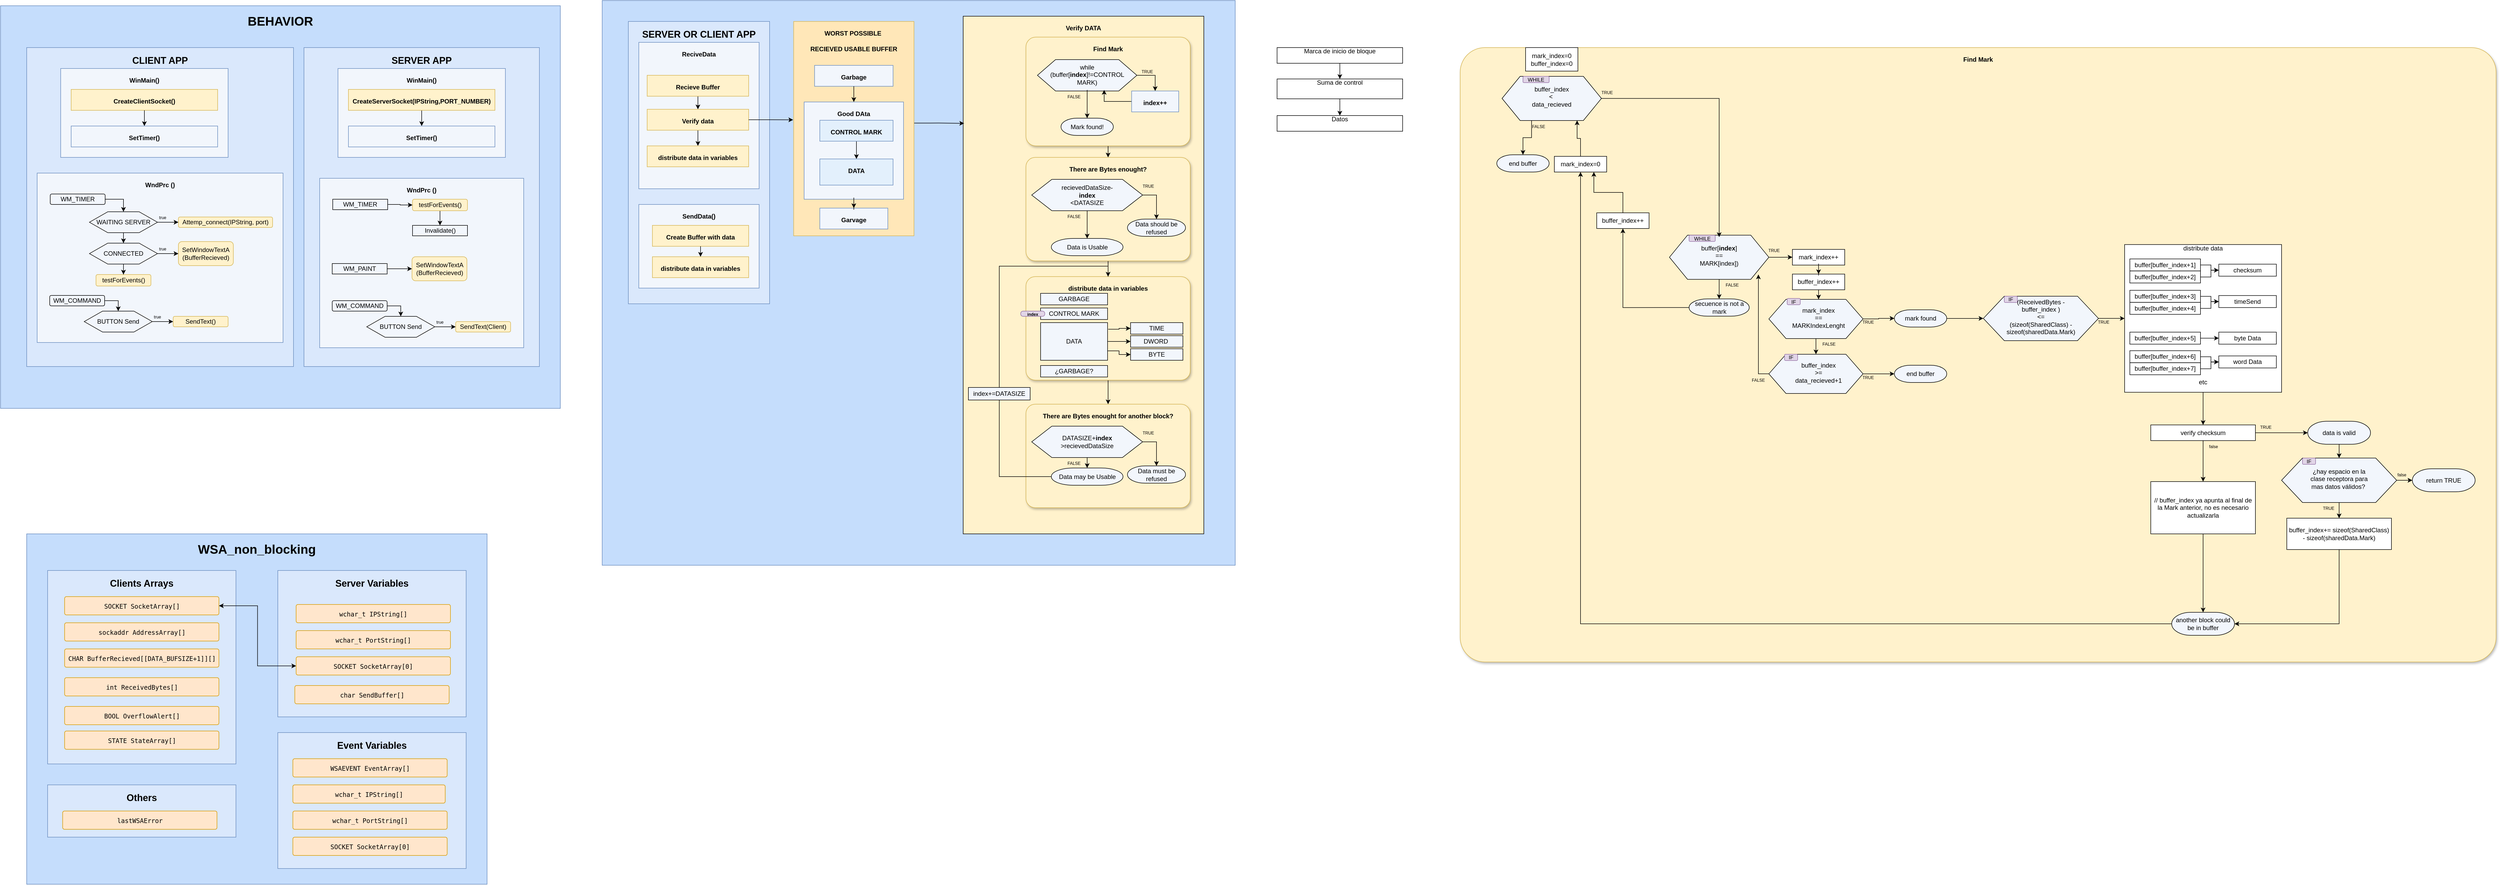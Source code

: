 <mxfile version="13.3.5" type="device"><diagram id="Xph4B9-2o6NYXQAhPef0" name="Página-1"><mxGraphModel dx="2130" dy="1941" grid="1" gridSize="10" guides="1" tooltips="1" connect="1" arrows="1" fold="1" page="1" pageScale="1" pageWidth="827" pageHeight="1169" math="0" shadow="0"><root><mxCell id="0"/><mxCell id="1" parent="0"/><mxCell id="32I5DACtqVOyO4zc-rro-1" value="&lt;h1&gt;WSA_non_blocking&lt;/h1&gt;" style="rounded=0;whiteSpace=wrap;html=1;overflow=fill;container=1;recursiveResize=0;fillColor=#C5DDFC;strokeColor=#6c8ebf;" parent="1" vertex="1"><mxGeometry x="-520" y="30" width="880" height="670" as="geometry"/></mxCell><mxCell id="32I5DACtqVOyO4zc-rro-2" value="&lt;h2&gt;Clients Arrays&lt;/h2&gt;" style="rounded=0;whiteSpace=wrap;html=1;overflow=fill;container=1;recursiveResize=0;fillColor=#dae8fc;strokeColor=#6c8ebf;" parent="32I5DACtqVOyO4zc-rro-1" vertex="1"><mxGeometry x="40" y="70" width="360" height="370" as="geometry"/></mxCell><mxCell id="32I5DACtqVOyO4zc-rro-4" value="&lt;pre&gt;SOCKET SocketArray[]&lt;/pre&gt;" style="rounded=1;whiteSpace=wrap;html=1;overflow=fill;container=1;recursiveResize=0;fillColor=#ffe6cc;strokeColor=#d79b00;arcSize=10;" parent="32I5DACtqVOyO4zc-rro-2" vertex="1"><mxGeometry x="32.5" y="50" width="295" height="35" as="geometry"/></mxCell><mxCell id="32I5DACtqVOyO4zc-rro-5" value="&lt;pre&gt;sockaddr AddressArray[]&lt;/pre&gt;" style="rounded=1;whiteSpace=wrap;html=1;overflow=fill;container=1;recursiveResize=0;fillColor=#ffe6cc;strokeColor=#d79b00;arcSize=10;" parent="32I5DACtqVOyO4zc-rro-2" vertex="1"><mxGeometry x="32.5" y="100" width="295" height="35" as="geometry"/></mxCell><mxCell id="aJtPc3_ktRXyilo8a20V-1" value="&lt;pre&gt;CHAR BufferRecieved[[DATA_BUFSIZE+1]][]&lt;/pre&gt;" style="rounded=1;whiteSpace=wrap;html=1;overflow=fill;container=1;recursiveResize=0;fillColor=#ffe6cc;strokeColor=#d79b00;arcSize=10;" parent="32I5DACtqVOyO4zc-rro-2" vertex="1"><mxGeometry x="32.5" y="150" width="295" height="35" as="geometry"/></mxCell><mxCell id="aJtPc3_ktRXyilo8a20V-3" value="&lt;pre&gt;int ReceivedBytes[]&lt;/pre&gt;" style="rounded=1;whiteSpace=wrap;html=1;overflow=fill;container=1;recursiveResize=0;fillColor=#ffe6cc;strokeColor=#d79b00;arcSize=10;" parent="32I5DACtqVOyO4zc-rro-2" vertex="1"><mxGeometry x="32.5" y="205" width="295" height="35" as="geometry"/></mxCell><mxCell id="aJtPc3_ktRXyilo8a20V-4" value="&lt;pre&gt;BOOL OverflowAlert[]&lt;/pre&gt;" style="rounded=1;whiteSpace=wrap;html=1;overflow=fill;container=1;recursiveResize=0;fillColor=#ffe6cc;strokeColor=#d79b00;arcSize=10;" parent="32I5DACtqVOyO4zc-rro-2" vertex="1"><mxGeometry x="32.5" y="260" width="295" height="35" as="geometry"/></mxCell><mxCell id="aJtPc3_ktRXyilo8a20V-5" value="&lt;pre&gt;STATE StateArray[]&lt;/pre&gt;" style="rounded=1;whiteSpace=wrap;html=1;overflow=fill;container=1;recursiveResize=0;fillColor=#ffe6cc;strokeColor=#d79b00;arcSize=10;" parent="32I5DACtqVOyO4zc-rro-2" vertex="1"><mxGeometry x="32.5" y="307" width="295" height="35" as="geometry"/></mxCell><mxCell id="aJtPc3_ktRXyilo8a20V-6" value="&lt;h2&gt;Server Variables&lt;/h2&gt;" style="rounded=0;whiteSpace=wrap;html=1;overflow=fill;container=1;recursiveResize=0;fillColor=#dae8fc;strokeColor=#6c8ebf;" parent="32I5DACtqVOyO4zc-rro-1" vertex="1"><mxGeometry x="480" y="70" width="360" height="280" as="geometry"/></mxCell><mxCell id="aJtPc3_ktRXyilo8a20V-7" value="&lt;pre&gt;wchar_t IPString[]&lt;/pre&gt;" style="rounded=1;whiteSpace=wrap;html=1;overflow=fill;container=1;recursiveResize=0;fillColor=#ffe6cc;strokeColor=#d79b00;arcSize=10;" parent="aJtPc3_ktRXyilo8a20V-6" vertex="1"><mxGeometry x="35" y="65" width="295" height="35" as="geometry"/></mxCell><mxCell id="aJtPc3_ktRXyilo8a20V-8" value="&lt;pre&gt;wchar_t PortString[]&lt;/pre&gt;" style="rounded=1;whiteSpace=wrap;html=1;overflow=fill;container=1;recursiveResize=0;fillColor=#ffe6cc;strokeColor=#d79b00;arcSize=10;" parent="aJtPc3_ktRXyilo8a20V-6" vertex="1"><mxGeometry x="35" y="115" width="295" height="35" as="geometry"/></mxCell><mxCell id="aJtPc3_ktRXyilo8a20V-9" value="&lt;pre&gt;SOCKET SocketArray[0]&lt;/pre&gt;" style="rounded=1;whiteSpace=wrap;html=1;overflow=fill;container=1;recursiveResize=0;fillColor=#ffe6cc;strokeColor=#d79b00;arcSize=10;" parent="aJtPc3_ktRXyilo8a20V-6" vertex="1"><mxGeometry x="35" y="165" width="295" height="35" as="geometry"/></mxCell><mxCell id="aJtPc3_ktRXyilo8a20V-32" value="&lt;pre&gt;char SendBuffer[]&lt;/pre&gt;" style="rounded=1;whiteSpace=wrap;html=1;overflow=fill;container=1;recursiveResize=0;fillColor=#ffe6cc;strokeColor=#d79b00;arcSize=10;" parent="aJtPc3_ktRXyilo8a20V-6" vertex="1"><mxGeometry x="32.5" y="220" width="295" height="35" as="geometry"/></mxCell><mxCell id="aJtPc3_ktRXyilo8a20V-15" value="&lt;h2&gt;Event Variables&lt;/h2&gt;" style="rounded=0;whiteSpace=wrap;html=1;overflow=fill;container=1;recursiveResize=0;fillColor=#dae8fc;strokeColor=#6c8ebf;" parent="32I5DACtqVOyO4zc-rro-1" vertex="1"><mxGeometry x="480" y="380" width="360" height="260" as="geometry"/></mxCell><mxCell id="aJtPc3_ktRXyilo8a20V-16" value="&lt;pre&gt;wchar_t IPString[]&lt;/pre&gt;" style="rounded=1;whiteSpace=wrap;html=1;overflow=fill;container=1;recursiveResize=0;fillColor=#ffe6cc;strokeColor=#d79b00;arcSize=10;" parent="aJtPc3_ktRXyilo8a20V-15" vertex="1"><mxGeometry x="28.75" y="100" width="291.25" height="35" as="geometry"/></mxCell><mxCell id="aJtPc3_ktRXyilo8a20V-17" value="&lt;pre&gt;wchar_t PortString[]&lt;/pre&gt;" style="rounded=1;whiteSpace=wrap;html=1;overflow=fill;container=1;recursiveResize=0;fillColor=#ffe6cc;strokeColor=#d79b00;arcSize=10;" parent="aJtPc3_ktRXyilo8a20V-15" vertex="1"><mxGeometry x="28.75" y="150" width="295" height="35" as="geometry"/></mxCell><mxCell id="aJtPc3_ktRXyilo8a20V-18" value="&lt;pre&gt;SOCKET SocketArray[0]&lt;/pre&gt;" style="rounded=1;whiteSpace=wrap;html=1;overflow=fill;container=1;recursiveResize=0;fillColor=#ffe6cc;strokeColor=#d79b00;arcSize=10;" parent="aJtPc3_ktRXyilo8a20V-15" vertex="1"><mxGeometry x="28.75" y="200" width="295" height="35" as="geometry"/></mxCell><mxCell id="aJtPc3_ktRXyilo8a20V-19" value="&lt;pre&gt;WSAEVENT EventArray[]&lt;/pre&gt;" style="rounded=1;whiteSpace=wrap;html=1;overflow=fill;container=1;recursiveResize=0;fillColor=#ffe6cc;strokeColor=#d79b00;arcSize=10;" parent="aJtPc3_ktRXyilo8a20V-15" vertex="1"><mxGeometry x="28.75" y="50" width="295" height="35" as="geometry"/></mxCell><mxCell id="aJtPc3_ktRXyilo8a20V-27" value="&lt;h2&gt;Others&lt;/h2&gt;" style="rounded=0;whiteSpace=wrap;html=1;overflow=fill;container=1;recursiveResize=0;fillColor=#dae8fc;strokeColor=#6c8ebf;" parent="32I5DACtqVOyO4zc-rro-1" vertex="1"><mxGeometry x="40" y="480" width="360" height="100" as="geometry"/></mxCell><mxCell id="aJtPc3_ktRXyilo8a20V-31" value="&lt;pre&gt;lastWSAError&lt;/pre&gt;" style="rounded=1;whiteSpace=wrap;html=1;overflow=fill;container=1;recursiveResize=0;fillColor=#ffe6cc;strokeColor=#d79b00;arcSize=10;" parent="aJtPc3_ktRXyilo8a20V-27" vertex="1"><mxGeometry x="28.75" y="50" width="295" height="35" as="geometry"/></mxCell><mxCell id="aJtPc3_ktRXyilo8a20V-14" style="edgeStyle=orthogonalEdgeStyle;rounded=0;orthogonalLoop=1;jettySize=auto;html=1;entryX=0;entryY=0.5;entryDx=0;entryDy=0;startArrow=classic;startFill=1;" parent="32I5DACtqVOyO4zc-rro-1" source="32I5DACtqVOyO4zc-rro-4" target="aJtPc3_ktRXyilo8a20V-9" edge="1"><mxGeometry relative="1" as="geometry"/></mxCell><mxCell id="aJtPc3_ktRXyilo8a20V-33" value="&lt;h1&gt;BEHAVIOR&lt;/h1&gt;" style="rounded=0;whiteSpace=wrap;html=1;fillColor=#C5DDFC;strokeColor=#6c8ebf;overflow=fill;container=1;recursiveResize=0;" parent="1" vertex="1"><mxGeometry x="-570" y="-980" width="1070" height="770" as="geometry"/></mxCell><mxCell id="aJtPc3_ktRXyilo8a20V-35" value="&lt;h2&gt;CLIENT APP&lt;/h2&gt;" style="rounded=0;whiteSpace=wrap;html=1;overflow=fill;container=1;recursiveResize=0;fillColor=#dae8fc;strokeColor=#6c8ebf;" parent="aJtPc3_ktRXyilo8a20V-33" vertex="1"><mxGeometry x="50" y="80" width="510" height="610" as="geometry"/></mxCell><mxCell id="aJtPc3_ktRXyilo8a20V-43" value="&lt;h4&gt;WndPrc ()&lt;/h4&gt;" style="rounded=0;whiteSpace=wrap;html=1;overflow=fill;container=1;recursiveResize=0;fillColor=#F2F6FC;strokeColor=#6c8ebf;" parent="aJtPc3_ktRXyilo8a20V-35" vertex="1"><mxGeometry x="20" y="240" width="470" height="324" as="geometry"/></mxCell><mxCell id="aJtPc3_ktRXyilo8a20V-58" style="edgeStyle=orthogonalEdgeStyle;rounded=0;orthogonalLoop=1;jettySize=auto;html=1;entryX=0.5;entryY=0;entryDx=0;entryDy=0;startArrow=none;startFill=0;exitX=1;exitY=0.5;exitDx=0;exitDy=0;" parent="aJtPc3_ktRXyilo8a20V-43" source="aJtPc3_ktRXyilo8a20V-45" target="aJtPc3_ktRXyilo8a20V-54" edge="1"><mxGeometry relative="1" as="geometry"/></mxCell><mxCell id="aJtPc3_ktRXyilo8a20V-45" value="WM_TIMER" style="rounded=1;whiteSpace=wrap;html=1;fillColor=#F2F6FC;" parent="aJtPc3_ktRXyilo8a20V-43" vertex="1"><mxGeometry x="25" y="40" width="105" height="20" as="geometry"/></mxCell><mxCell id="aJtPc3_ktRXyilo8a20V-47" value="Attemp_connect(IPString, port)" style="rounded=1;whiteSpace=wrap;html=1;fillColor=#fff2cc;strokeColor=#d6b656;" parent="aJtPc3_ktRXyilo8a20V-43" vertex="1"><mxGeometry x="270" y="84" width="180" height="20" as="geometry"/></mxCell><mxCell id="aJtPc3_ktRXyilo8a20V-59" style="edgeStyle=orthogonalEdgeStyle;rounded=0;orthogonalLoop=1;jettySize=auto;html=1;startArrow=none;startFill=0;" parent="aJtPc3_ktRXyilo8a20V-43" source="aJtPc3_ktRXyilo8a20V-54" target="aJtPc3_ktRXyilo8a20V-47" edge="1"><mxGeometry relative="1" as="geometry"/></mxCell><mxCell id="aJtPc3_ktRXyilo8a20V-66" style="edgeStyle=orthogonalEdgeStyle;rounded=0;orthogonalLoop=1;jettySize=auto;html=1;entryX=0.5;entryY=0;entryDx=0;entryDy=0;startArrow=none;startFill=0;" parent="aJtPc3_ktRXyilo8a20V-43" source="aJtPc3_ktRXyilo8a20V-54" target="aJtPc3_ktRXyilo8a20V-61" edge="1"><mxGeometry relative="1" as="geometry"/></mxCell><mxCell id="aJtPc3_ktRXyilo8a20V-54" value="" style="verticalLabelPosition=bottom;verticalAlign=top;html=1;shape=hexagon;perimeter=hexagonPerimeter2;arcSize=6;size=0.27;fillColor=#F2F6FC;overflow=fill;container=1;recursiveResize=0;" parent="aJtPc3_ktRXyilo8a20V-43" vertex="1"><mxGeometry x="100" y="74" width="130" height="40" as="geometry"/></mxCell><mxCell id="aJtPc3_ktRXyilo8a20V-55" value="WAITING SERVER" style="text;html=1;strokeColor=none;fillColor=none;align=center;verticalAlign=middle;whiteSpace=wrap;rounded=0;" parent="aJtPc3_ktRXyilo8a20V-54" vertex="1"><mxGeometry x="5" y="10" width="120" height="20" as="geometry"/></mxCell><mxCell id="aJtPc3_ktRXyilo8a20V-60" value="SetWindowTextA (BufferRecieved)" style="rounded=1;whiteSpace=wrap;html=1;fillColor=#fff2cc;strokeColor=#d6b656;" parent="aJtPc3_ktRXyilo8a20V-43" vertex="1"><mxGeometry x="270" y="131" width="105" height="46" as="geometry"/></mxCell><mxCell id="aJtPc3_ktRXyilo8a20V-86" value="testForEvents()" style="rounded=1;whiteSpace=wrap;html=1;fillColor=#fff2cc;strokeColor=#d6b656;" parent="aJtPc3_ktRXyilo8a20V-43" vertex="1"><mxGeometry x="112.5" y="194" width="105" height="22" as="geometry"/></mxCell><mxCell id="aJtPc3_ktRXyilo8a20V-67" value="" style="edgeStyle=orthogonalEdgeStyle;rounded=0;orthogonalLoop=1;jettySize=auto;html=1;startArrow=none;startFill=0;" parent="aJtPc3_ktRXyilo8a20V-43" source="aJtPc3_ktRXyilo8a20V-61" target="aJtPc3_ktRXyilo8a20V-60" edge="1"><mxGeometry relative="1" as="geometry"/></mxCell><mxCell id="aJtPc3_ktRXyilo8a20V-91" style="edgeStyle=orthogonalEdgeStyle;rounded=0;orthogonalLoop=1;jettySize=auto;html=1;startArrow=none;startFill=0;" parent="aJtPc3_ktRXyilo8a20V-43" source="aJtPc3_ktRXyilo8a20V-61" target="aJtPc3_ktRXyilo8a20V-86" edge="1"><mxGeometry relative="1" as="geometry"/></mxCell><mxCell id="aJtPc3_ktRXyilo8a20V-61" value="" style="verticalLabelPosition=bottom;verticalAlign=top;html=1;shape=hexagon;perimeter=hexagonPerimeter2;arcSize=6;size=0.27;fillColor=#F2F6FC;overflow=fill;container=1;recursiveResize=0;" parent="aJtPc3_ktRXyilo8a20V-43" vertex="1"><mxGeometry x="100" y="134" width="130" height="40" as="geometry"/></mxCell><mxCell id="aJtPc3_ktRXyilo8a20V-62" value="CONNECTED" style="text;html=1;strokeColor=none;fillColor=none;align=center;verticalAlign=middle;whiteSpace=wrap;rounded=0;" parent="aJtPc3_ktRXyilo8a20V-61" vertex="1"><mxGeometry x="5" y="10" width="120" height="20" as="geometry"/></mxCell><mxCell id="aJtPc3_ktRXyilo8a20V-69" value="&lt;font style=&quot;font-size: 8px&quot;&gt;true&lt;/font&gt;" style="text;html=1;strokeColor=none;fillColor=none;align=center;verticalAlign=middle;whiteSpace=wrap;rounded=0;" parent="aJtPc3_ktRXyilo8a20V-43" vertex="1"><mxGeometry x="220" y="74" width="40" height="20" as="geometry"/></mxCell><mxCell id="aJtPc3_ktRXyilo8a20V-70" value="&lt;font style=&quot;font-size: 8px&quot;&gt;true&lt;/font&gt;" style="text;html=1;strokeColor=none;fillColor=none;align=center;verticalAlign=middle;whiteSpace=wrap;rounded=0;" parent="aJtPc3_ktRXyilo8a20V-43" vertex="1"><mxGeometry x="220" y="134" width="40" height="20" as="geometry"/></mxCell><mxCell id="aJtPc3_ktRXyilo8a20V-94" style="edgeStyle=orthogonalEdgeStyle;rounded=0;orthogonalLoop=1;jettySize=auto;html=1;startArrow=none;startFill=0;exitX=1;exitY=0.5;exitDx=0;exitDy=0;" parent="aJtPc3_ktRXyilo8a20V-43" source="aJtPc3_ktRXyilo8a20V-78" target="aJtPc3_ktRXyilo8a20V-83" edge="1"><mxGeometry relative="1" as="geometry"/></mxCell><mxCell id="aJtPc3_ktRXyilo8a20V-78" value="WM_COMMAND" style="rounded=1;whiteSpace=wrap;html=1;fillColor=#F2F6FC;" parent="aJtPc3_ktRXyilo8a20V-43" vertex="1"><mxGeometry x="24" y="234" width="105" height="20" as="geometry"/></mxCell><mxCell id="aJtPc3_ktRXyilo8a20V-81" value="SendText()" style="rounded=1;whiteSpace=wrap;html=1;fillColor=#fff2cc;strokeColor=#d6b656;" parent="aJtPc3_ktRXyilo8a20V-43" vertex="1"><mxGeometry x="260" y="274" width="105" height="20" as="geometry"/></mxCell><mxCell id="aJtPc3_ktRXyilo8a20V-82" value="" style="edgeStyle=orthogonalEdgeStyle;rounded=0;orthogonalLoop=1;jettySize=auto;html=1;startArrow=none;startFill=0;" parent="aJtPc3_ktRXyilo8a20V-43" source="aJtPc3_ktRXyilo8a20V-83" target="aJtPc3_ktRXyilo8a20V-81" edge="1"><mxGeometry relative="1" as="geometry"/></mxCell><mxCell id="aJtPc3_ktRXyilo8a20V-83" value="" style="verticalLabelPosition=bottom;verticalAlign=top;html=1;shape=hexagon;perimeter=hexagonPerimeter2;arcSize=6;size=0.27;fillColor=#F2F6FC;overflow=fill;container=1;recursiveResize=0;" parent="aJtPc3_ktRXyilo8a20V-43" vertex="1"><mxGeometry x="90" y="264" width="130" height="40" as="geometry"/></mxCell><mxCell id="aJtPc3_ktRXyilo8a20V-84" value="BUTTON Send" style="text;html=1;strokeColor=none;fillColor=none;align=center;verticalAlign=middle;whiteSpace=wrap;rounded=0;" parent="aJtPc3_ktRXyilo8a20V-83" vertex="1"><mxGeometry x="5" y="10" width="120" height="20" as="geometry"/></mxCell><mxCell id="aJtPc3_ktRXyilo8a20V-85" value="&lt;font style=&quot;font-size: 8px&quot;&gt;true&lt;/font&gt;" style="text;html=1;strokeColor=none;fillColor=none;align=center;verticalAlign=middle;whiteSpace=wrap;rounded=0;" parent="aJtPc3_ktRXyilo8a20V-43" vertex="1"><mxGeometry x="210" y="264" width="40" height="20" as="geometry"/></mxCell><mxCell id="aJtPc3_ktRXyilo8a20V-48" value="&lt;h4&gt;WinMain()&lt;/h4&gt;" style="rounded=0;whiteSpace=wrap;html=1;overflow=fill;container=1;recursiveResize=0;fillColor=#F2F6FC;strokeColor=#6c8ebf;" parent="aJtPc3_ktRXyilo8a20V-35" vertex="1"><mxGeometry x="65" y="40" width="320" height="170" as="geometry"/></mxCell><mxCell id="aJtPc3_ktRXyilo8a20V-56" value="&lt;h4&gt;CreateClientSocket()&lt;/h4&gt;" style="rounded=0;whiteSpace=wrap;html=1;overflow=fill;container=1;recursiveResize=0;fillColor=#fff2cc;strokeColor=#d6b656;" parent="aJtPc3_ktRXyilo8a20V-48" vertex="1"><mxGeometry x="20" y="40" width="280" height="40" as="geometry"/></mxCell><mxCell id="aJtPc3_ktRXyilo8a20V-77" style="edgeStyle=orthogonalEdgeStyle;rounded=0;orthogonalLoop=1;jettySize=auto;html=1;startArrow=none;startFill=0;" parent="aJtPc3_ktRXyilo8a20V-48" source="aJtPc3_ktRXyilo8a20V-56" target="aJtPc3_ktRXyilo8a20V-74" edge="1"><mxGeometry relative="1" as="geometry"><mxPoint x="160" y="150" as="sourcePoint"/></mxGeometry></mxCell><mxCell id="aJtPc3_ktRXyilo8a20V-74" value="&lt;h4&gt;SetTimer()&lt;/h4&gt;" style="rounded=0;whiteSpace=wrap;html=1;overflow=fill;container=1;recursiveResize=0;fillColor=#F2F6FC;strokeColor=#6c8ebf;" parent="aJtPc3_ktRXyilo8a20V-48" vertex="1"><mxGeometry x="20" y="110" width="280" height="40" as="geometry"/></mxCell><mxCell id="aJtPc3_ktRXyilo8a20V-95" value="&lt;h2&gt;SERVER APP&lt;/h2&gt;" style="rounded=0;whiteSpace=wrap;html=1;overflow=fill;container=1;recursiveResize=0;fillColor=#dae8fc;strokeColor=#6c8ebf;" parent="aJtPc3_ktRXyilo8a20V-33" vertex="1"><mxGeometry x="580" y="80" width="450" height="610" as="geometry"/></mxCell><mxCell id="aJtPc3_ktRXyilo8a20V-96" value="&lt;h4&gt;WndPrc ()&lt;/h4&gt;" style="rounded=0;whiteSpace=wrap;html=1;overflow=fill;container=1;recursiveResize=0;fillColor=#F2F6FC;strokeColor=#6c8ebf;" parent="aJtPc3_ktRXyilo8a20V-95" vertex="1"><mxGeometry x="30" y="250" width="390" height="324" as="geometry"/></mxCell><mxCell id="aJtPc3_ktRXyilo8a20V-127" style="edgeStyle=orthogonalEdgeStyle;rounded=0;orthogonalLoop=1;jettySize=auto;html=1;startArrow=none;startFill=0;" parent="aJtPc3_ktRXyilo8a20V-96" source="aJtPc3_ktRXyilo8a20V-98" target="aJtPc3_ktRXyilo8a20V-126" edge="1"><mxGeometry relative="1" as="geometry"/></mxCell><mxCell id="aJtPc3_ktRXyilo8a20V-98" value="WM_TIMER" style="rounded=1;whiteSpace=wrap;html=1;fillColor=#F2F6FC;arcSize=0;" parent="aJtPc3_ktRXyilo8a20V-96" vertex="1"><mxGeometry x="25" y="40" width="105" height="20" as="geometry"/></mxCell><mxCell id="aJtPc3_ktRXyilo8a20V-133" style="edgeStyle=orthogonalEdgeStyle;rounded=0;orthogonalLoop=1;jettySize=auto;html=1;entryX=0;entryY=0.5;entryDx=0;entryDy=0;startArrow=none;startFill=0;" parent="aJtPc3_ktRXyilo8a20V-96" source="aJtPc3_ktRXyilo8a20V-131" target="aJtPc3_ktRXyilo8a20V-132" edge="1"><mxGeometry relative="1" as="geometry"/></mxCell><mxCell id="aJtPc3_ktRXyilo8a20V-131" value="WM_PAINT" style="rounded=1;whiteSpace=wrap;html=1;fillColor=#F2F6FC;arcSize=0;" parent="aJtPc3_ktRXyilo8a20V-96" vertex="1"><mxGeometry x="24" y="163" width="105" height="20" as="geometry"/></mxCell><mxCell id="aJtPc3_ktRXyilo8a20V-128" value="Invalidate()" style="rounded=1;whiteSpace=wrap;html=1;fillColor=#F2F6FC;arcSize=0;" parent="aJtPc3_ktRXyilo8a20V-96" vertex="1"><mxGeometry x="177.5" y="90" width="105" height="20" as="geometry"/></mxCell><mxCell id="aJtPc3_ktRXyilo8a20V-100" style="edgeStyle=orthogonalEdgeStyle;rounded=0;orthogonalLoop=1;jettySize=auto;html=1;startArrow=none;startFill=0;" parent="aJtPc3_ktRXyilo8a20V-96" edge="1"><mxGeometry relative="1" as="geometry"><mxPoint x="230" y="94" as="sourcePoint"/></mxGeometry></mxCell><mxCell id="aJtPc3_ktRXyilo8a20V-101" style="edgeStyle=orthogonalEdgeStyle;rounded=0;orthogonalLoop=1;jettySize=auto;html=1;entryX=0.5;entryY=0;entryDx=0;entryDy=0;startArrow=none;startFill=0;" parent="aJtPc3_ktRXyilo8a20V-96" edge="1"><mxGeometry relative="1" as="geometry"><mxPoint x="165" y="114" as="sourcePoint"/></mxGeometry></mxCell><mxCell id="aJtPc3_ktRXyilo8a20V-106" value="" style="edgeStyle=orthogonalEdgeStyle;rounded=0;orthogonalLoop=1;jettySize=auto;html=1;startArrow=none;startFill=0;" parent="aJtPc3_ktRXyilo8a20V-96" edge="1"><mxGeometry relative="1" as="geometry"><mxPoint x="270" y="154" as="targetPoint"/></mxGeometry></mxCell><mxCell id="aJtPc3_ktRXyilo8a20V-112" style="edgeStyle=orthogonalEdgeStyle;rounded=0;orthogonalLoop=1;jettySize=auto;html=1;startArrow=none;startFill=0;exitX=1;exitY=0.5;exitDx=0;exitDy=0;" parent="aJtPc3_ktRXyilo8a20V-96" source="aJtPc3_ktRXyilo8a20V-113" target="aJtPc3_ktRXyilo8a20V-116" edge="1"><mxGeometry relative="1" as="geometry"/></mxCell><mxCell id="aJtPc3_ktRXyilo8a20V-113" value="WM_COMMAND" style="rounded=1;whiteSpace=wrap;html=1;fillColor=#F2F6FC;" parent="aJtPc3_ktRXyilo8a20V-96" vertex="1"><mxGeometry x="24" y="234" width="105" height="20" as="geometry"/></mxCell><mxCell id="aJtPc3_ktRXyilo8a20V-114" value="SendText(Client)" style="rounded=1;whiteSpace=wrap;html=1;fillColor=#fff2cc;strokeColor=#d6b656;" parent="aJtPc3_ktRXyilo8a20V-96" vertex="1"><mxGeometry x="260" y="274" width="105" height="20" as="geometry"/></mxCell><mxCell id="aJtPc3_ktRXyilo8a20V-115" value="" style="edgeStyle=orthogonalEdgeStyle;rounded=0;orthogonalLoop=1;jettySize=auto;html=1;startArrow=none;startFill=0;" parent="aJtPc3_ktRXyilo8a20V-96" source="aJtPc3_ktRXyilo8a20V-116" target="aJtPc3_ktRXyilo8a20V-114" edge="1"><mxGeometry relative="1" as="geometry"/></mxCell><mxCell id="aJtPc3_ktRXyilo8a20V-116" value="" style="verticalLabelPosition=bottom;verticalAlign=top;html=1;shape=hexagon;perimeter=hexagonPerimeter2;arcSize=6;size=0.27;fillColor=#F2F6FC;overflow=fill;container=1;recursiveResize=0;" parent="aJtPc3_ktRXyilo8a20V-96" vertex="1"><mxGeometry x="90" y="264" width="130" height="40" as="geometry"/></mxCell><mxCell id="aJtPc3_ktRXyilo8a20V-117" value="BUTTON Send" style="text;html=1;strokeColor=none;fillColor=none;align=center;verticalAlign=middle;whiteSpace=wrap;rounded=0;" parent="aJtPc3_ktRXyilo8a20V-116" vertex="1"><mxGeometry x="5" y="10" width="120" height="20" as="geometry"/></mxCell><mxCell id="aJtPc3_ktRXyilo8a20V-118" value="&lt;font style=&quot;font-size: 8px&quot;&gt;true&lt;/font&gt;" style="text;html=1;strokeColor=none;fillColor=none;align=center;verticalAlign=middle;whiteSpace=wrap;rounded=0;" parent="aJtPc3_ktRXyilo8a20V-96" vertex="1"><mxGeometry x="210" y="264" width="40" height="20" as="geometry"/></mxCell><mxCell id="aJtPc3_ktRXyilo8a20V-130" value="" style="edgeStyle=orthogonalEdgeStyle;rounded=0;orthogonalLoop=1;jettySize=auto;html=1;startArrow=none;startFill=0;entryX=0.5;entryY=0;entryDx=0;entryDy=0;" parent="aJtPc3_ktRXyilo8a20V-96" source="aJtPc3_ktRXyilo8a20V-126" target="aJtPc3_ktRXyilo8a20V-128" edge="1"><mxGeometry relative="1" as="geometry"><mxPoint x="230" y="142" as="targetPoint"/></mxGeometry></mxCell><mxCell id="aJtPc3_ktRXyilo8a20V-126" value="testForEvents()" style="rounded=1;whiteSpace=wrap;html=1;fillColor=#fff2cc;strokeColor=#d6b656;" parent="aJtPc3_ktRXyilo8a20V-96" vertex="1"><mxGeometry x="177.5" y="40" width="105" height="22" as="geometry"/></mxCell><mxCell id="aJtPc3_ktRXyilo8a20V-132" value="SetWindowTextA (BufferRecieved)" style="rounded=1;whiteSpace=wrap;html=1;fillColor=#fff2cc;strokeColor=#d6b656;" parent="aJtPc3_ktRXyilo8a20V-96" vertex="1"><mxGeometry x="176.5" y="150" width="105" height="46" as="geometry"/></mxCell><mxCell id="aJtPc3_ktRXyilo8a20V-119" value="&lt;h4&gt;WinMain()&lt;/h4&gt;" style="rounded=0;whiteSpace=wrap;html=1;overflow=fill;container=1;recursiveResize=0;fillColor=#F2F6FC;strokeColor=#6c8ebf;" parent="aJtPc3_ktRXyilo8a20V-95" vertex="1"><mxGeometry x="65" y="40" width="320" height="170" as="geometry"/></mxCell><mxCell id="aJtPc3_ktRXyilo8a20V-125" style="edgeStyle=orthogonalEdgeStyle;rounded=0;orthogonalLoop=1;jettySize=auto;html=1;startArrow=none;startFill=0;" parent="aJtPc3_ktRXyilo8a20V-119" source="aJtPc3_ktRXyilo8a20V-121" target="aJtPc3_ktRXyilo8a20V-124" edge="1"><mxGeometry relative="1" as="geometry"/></mxCell><mxCell id="aJtPc3_ktRXyilo8a20V-121" value="&lt;h4&gt;CreateServerSocket(IPString,PORT_NUMBER)&lt;/h4&gt;" style="rounded=0;whiteSpace=wrap;html=1;overflow=fill;container=1;recursiveResize=0;fillColor=#fff2cc;strokeColor=#d6b656;" parent="aJtPc3_ktRXyilo8a20V-119" vertex="1"><mxGeometry x="20" y="40" width="280" height="40" as="geometry"/></mxCell><mxCell id="aJtPc3_ktRXyilo8a20V-124" value="&lt;h4&gt;SetTimer()&lt;/h4&gt;" style="rounded=0;whiteSpace=wrap;html=1;overflow=fill;container=1;recursiveResize=0;fillColor=#F2F6FC;strokeColor=#6c8ebf;" parent="aJtPc3_ktRXyilo8a20V-119" vertex="1"><mxGeometry x="20" y="110" width="280" height="40" as="geometry"/></mxCell><mxCell id="zZdED3oBS8Y4S1SL5Dn_-1" value="&lt;h1&gt;&lt;br&gt;&lt;/h1&gt;" style="rounded=0;whiteSpace=wrap;html=1;fillColor=#C5DDFC;strokeColor=#6c8ebf;overflow=fill;container=1;recursiveResize=0;" parent="1" vertex="1"><mxGeometry x="580" y="-990" width="1210" height="1080" as="geometry"/></mxCell><mxCell id="zZdED3oBS8Y4S1SL5Dn_-2" value="&lt;h2&gt;SERVER OR CLIENT APP&lt;/h2&gt;" style="rounded=0;whiteSpace=wrap;html=1;overflow=fill;container=1;recursiveResize=0;fillColor=#dae8fc;strokeColor=#6c8ebf;" parent="zZdED3oBS8Y4S1SL5Dn_-1" vertex="1"><mxGeometry x="50" y="40" width="270" height="540" as="geometry"/></mxCell><mxCell id="zZdED3oBS8Y4S1SL5Dn_-3" value="&lt;h4&gt;SendData()&lt;/h4&gt;" style="rounded=0;whiteSpace=wrap;html=1;overflow=fill;container=1;recursiveResize=0;fillColor=#F2F6FC;strokeColor=#6c8ebf;" parent="zZdED3oBS8Y4S1SL5Dn_-2" vertex="1"><mxGeometry x="20" y="350" width="230" height="160" as="geometry"/></mxCell><mxCell id="zZdED3oBS8Y4S1SL5Dn_-60" value="&lt;h4&gt;Create Buffer with data&lt;/h4&gt;" style="rounded=0;whiteSpace=wrap;html=1;overflow=fill;container=1;recursiveResize=0;fillColor=#fff2cc;strokeColor=#d6b656;" parent="zZdED3oBS8Y4S1SL5Dn_-3" vertex="1"><mxGeometry x="26" y="40" width="184" height="40" as="geometry"/></mxCell><mxCell id="zZdED3oBS8Y4S1SL5Dn_-59" value="" style="edgeStyle=orthogonalEdgeStyle;rounded=0;orthogonalLoop=1;jettySize=auto;html=1;" parent="zZdED3oBS8Y4S1SL5Dn_-3" source="zZdED3oBS8Y4S1SL5Dn_-60" target="zZdED3oBS8Y4S1SL5Dn_-63" edge="1"><mxGeometry relative="1" as="geometry"><mxPoint x="176" y="139" as="targetPoint"/></mxGeometry></mxCell><mxCell id="zZdED3oBS8Y4S1SL5Dn_-63" value="&lt;h4&gt;distribute data in variables&lt;/h4&gt;" style="rounded=0;whiteSpace=wrap;html=1;overflow=fill;container=1;recursiveResize=0;fillColor=#fff2cc;strokeColor=#d6b656;" parent="zZdED3oBS8Y4S1SL5Dn_-3" vertex="1"><mxGeometry x="26" y="100" width="184" height="40" as="geometry"/></mxCell><mxCell id="zZdED3oBS8Y4S1SL5Dn_-26" value="&lt;h4&gt;ReciveData&lt;/h4&gt;" style="rounded=0;whiteSpace=wrap;html=1;overflow=fill;container=1;recursiveResize=0;fillColor=#F2F6FC;strokeColor=#6c8ebf;" parent="zZdED3oBS8Y4S1SL5Dn_-2" vertex="1"><mxGeometry x="20" y="40" width="230" height="280" as="geometry"/></mxCell><mxCell id="zZdED3oBS8Y4S1SL5Dn_-56" value="" style="edgeStyle=orthogonalEdgeStyle;rounded=0;orthogonalLoop=1;jettySize=auto;html=1;" parent="zZdED3oBS8Y4S1SL5Dn_-26" source="zZdED3oBS8Y4S1SL5Dn_-54" target="zZdED3oBS8Y4S1SL5Dn_-55" edge="1"><mxGeometry relative="1" as="geometry"/></mxCell><mxCell id="zZdED3oBS8Y4S1SL5Dn_-54" value="&lt;h4&gt;Recieve Buffer&lt;/h4&gt;" style="rounded=0;whiteSpace=wrap;html=1;overflow=fill;container=1;recursiveResize=0;fillColor=#fff2cc;strokeColor=#d6b656;" parent="zZdED3oBS8Y4S1SL5Dn_-26" vertex="1"><mxGeometry x="16" y="63" width="194" height="40" as="geometry"/></mxCell><mxCell id="zZdED3oBS8Y4S1SL5Dn_-58" value="" style="edgeStyle=orthogonalEdgeStyle;rounded=0;orthogonalLoop=1;jettySize=auto;html=1;" parent="zZdED3oBS8Y4S1SL5Dn_-26" source="zZdED3oBS8Y4S1SL5Dn_-55" target="zZdED3oBS8Y4S1SL5Dn_-57" edge="1"><mxGeometry relative="1" as="geometry"/></mxCell><mxCell id="zZdED3oBS8Y4S1SL5Dn_-55" value="&lt;h4&gt;Verify data&lt;/h4&gt;" style="rounded=0;whiteSpace=wrap;html=1;overflow=fill;container=1;recursiveResize=0;fillColor=#fff2cc;strokeColor=#d6b656;" parent="zZdED3oBS8Y4S1SL5Dn_-26" vertex="1"><mxGeometry x="16" y="128" width="194" height="40" as="geometry"/></mxCell><mxCell id="zZdED3oBS8Y4S1SL5Dn_-57" value="&lt;h4&gt;distribute data in variables&lt;/h4&gt;" style="rounded=0;whiteSpace=wrap;html=1;overflow=fill;container=1;recursiveResize=0;fillColor=#fff2cc;strokeColor=#d6b656;" parent="zZdED3oBS8Y4S1SL5Dn_-26" vertex="1"><mxGeometry x="16" y="198" width="194" height="40" as="geometry"/></mxCell><mxCell id="zZdED3oBS8Y4S1SL5Dn_-30" value="&lt;h4&gt;Verify DATA&lt;/h4&gt;" style="rounded=0;whiteSpace=wrap;html=1;overflow=fill;container=1;recursiveResize=0;fillColor=#fff2cc;" parent="zZdED3oBS8Y4S1SL5Dn_-1" vertex="1"><mxGeometry x="690" y="30" width="460" height="990" as="geometry"/></mxCell><mxCell id="zZdED3oBS8Y4S1SL5Dn_-115" style="edgeStyle=orthogonalEdgeStyle;rounded=0;orthogonalLoop=1;jettySize=auto;html=1;" parent="zZdED3oBS8Y4S1SL5Dn_-30" source="zZdED3oBS8Y4S1SL5Dn_-78" target="zZdED3oBS8Y4S1SL5Dn_-99" edge="1"><mxGeometry relative="1" as="geometry"/></mxCell><mxCell id="zZdED3oBS8Y4S1SL5Dn_-78" value="&lt;h4&gt;Find Mark&lt;/h4&gt;" style="rounded=1;whiteSpace=wrap;html=1;overflow=fill;container=1;recursiveResize=0;fillColor=#fff2cc;strokeColor=#d6b656;shadow=1;arcSize=9;" parent="zZdED3oBS8Y4S1SL5Dn_-30" vertex="1"><mxGeometry x="120" y="40" width="314" height="208" as="geometry"/></mxCell><mxCell id="zZdED3oBS8Y4S1SL5Dn_-91" style="edgeStyle=orthogonalEdgeStyle;rounded=0;orthogonalLoop=1;jettySize=auto;html=1;exitX=1;exitY=0.5;exitDx=0;exitDy=0;" parent="zZdED3oBS8Y4S1SL5Dn_-78" source="zZdED3oBS8Y4S1SL5Dn_-79" target="zZdED3oBS8Y4S1SL5Dn_-87" edge="1"><mxGeometry relative="1" as="geometry"/></mxCell><mxCell id="zZdED3oBS8Y4S1SL5Dn_-79" value="" style="verticalLabelPosition=bottom;verticalAlign=top;html=1;shape=hexagon;perimeter=hexagonPerimeter2;arcSize=6;size=0.182;rounded=0;shadow=0;fillColor=#F2F6FC;collapsible=1;container=1;recursiveResize=0;" parent="zZdED3oBS8Y4S1SL5Dn_-78" vertex="1"><mxGeometry x="22" y="43" width="190" height="60" as="geometry"/></mxCell><mxCell id="zZdED3oBS8Y4S1SL5Dn_-80" value="while&lt;br&gt;(buffer[&lt;b&gt;index&lt;/b&gt;]!=CONTROL MARK)" style="text;html=1;strokeColor=none;fillColor=none;align=center;verticalAlign=middle;whiteSpace=wrap;rounded=0;shadow=0;" parent="zZdED3oBS8Y4S1SL5Dn_-79" vertex="1"><mxGeometry x="30" width="130" height="58" as="geometry"/></mxCell><mxCell id="zZdED3oBS8Y4S1SL5Dn_-92" style="edgeStyle=orthogonalEdgeStyle;rounded=0;orthogonalLoop=1;jettySize=auto;html=1;entryX=0.75;entryY=1;entryDx=0;entryDy=0;exitX=0;exitY=0.5;exitDx=0;exitDy=0;" parent="zZdED3oBS8Y4S1SL5Dn_-78" source="zZdED3oBS8Y4S1SL5Dn_-87" target="zZdED3oBS8Y4S1SL5Dn_-80" edge="1"><mxGeometry relative="1" as="geometry"/></mxCell><mxCell id="zZdED3oBS8Y4S1SL5Dn_-87" value="&lt;h4&gt;index++&lt;/h4&gt;" style="rounded=0;whiteSpace=wrap;html=1;overflow=fill;container=1;recursiveResize=0;fillColor=#F2F6FC;strokeColor=#6c8ebf;" parent="zZdED3oBS8Y4S1SL5Dn_-78" vertex="1"><mxGeometry x="202" y="103" width="90" height="40" as="geometry"/></mxCell><mxCell id="zZdED3oBS8Y4S1SL5Dn_-88" style="edgeStyle=orthogonalEdgeStyle;rounded=0;orthogonalLoop=1;jettySize=auto;html=1;startArrow=none;startFill=0;" parent="zZdED3oBS8Y4S1SL5Dn_-87" edge="1"><mxGeometry relative="1" as="geometry"><mxPoint x="230" y="94" as="sourcePoint"/></mxGeometry></mxCell><mxCell id="zZdED3oBS8Y4S1SL5Dn_-89" style="edgeStyle=orthogonalEdgeStyle;rounded=0;orthogonalLoop=1;jettySize=auto;html=1;entryX=0.5;entryY=0;entryDx=0;entryDy=0;startArrow=none;startFill=0;" parent="zZdED3oBS8Y4S1SL5Dn_-87" edge="1"><mxGeometry relative="1" as="geometry"><mxPoint x="165" y="114" as="sourcePoint"/></mxGeometry></mxCell><mxCell id="zZdED3oBS8Y4S1SL5Dn_-90" value="" style="edgeStyle=orthogonalEdgeStyle;rounded=0;orthogonalLoop=1;jettySize=auto;html=1;startArrow=none;startFill=0;" parent="zZdED3oBS8Y4S1SL5Dn_-87" edge="1"><mxGeometry relative="1" as="geometry"><mxPoint x="270" y="154" as="targetPoint"/></mxGeometry></mxCell><mxCell id="zZdED3oBS8Y4S1SL5Dn_-95" value="&lt;font style=&quot;font-size: 8px&quot;&gt;TRUE&lt;/font&gt;" style="text;html=1;strokeColor=none;fillColor=none;align=center;verticalAlign=middle;whiteSpace=wrap;rounded=0;shadow=0;" parent="zZdED3oBS8Y4S1SL5Dn_-78" vertex="1"><mxGeometry x="212" y="55" width="40" height="20" as="geometry"/></mxCell><mxCell id="zZdED3oBS8Y4S1SL5Dn_-96" value="&lt;font style=&quot;font-size: 8px&quot;&gt;FALSE&lt;/font&gt;" style="text;html=1;strokeColor=none;fillColor=none;align=center;verticalAlign=middle;whiteSpace=wrap;rounded=0;shadow=0;" parent="zZdED3oBS8Y4S1SL5Dn_-78" vertex="1"><mxGeometry x="72" y="103" width="40" height="20" as="geometry"/></mxCell><mxCell id="zZdED3oBS8Y4S1SL5Dn_-97" value="Mark found!" style="strokeWidth=1;html=1;shape=mxgraph.flowchart.terminator;whiteSpace=wrap;rounded=0;shadow=0;fillColor=#F2F6FC;" parent="zZdED3oBS8Y4S1SL5Dn_-78" vertex="1"><mxGeometry x="67" y="155" width="100" height="33" as="geometry"/></mxCell><mxCell id="zZdED3oBS8Y4S1SL5Dn_-98" style="edgeStyle=orthogonalEdgeStyle;rounded=0;orthogonalLoop=1;jettySize=auto;html=1;entryX=0.5;entryY=0;entryDx=0;entryDy=0;entryPerimeter=0;" parent="zZdED3oBS8Y4S1SL5Dn_-78" source="zZdED3oBS8Y4S1SL5Dn_-80" target="zZdED3oBS8Y4S1SL5Dn_-97" edge="1"><mxGeometry relative="1" as="geometry"/></mxCell><mxCell id="zZdED3oBS8Y4S1SL5Dn_-125" value="" style="edgeStyle=orthogonalEdgeStyle;rounded=0;orthogonalLoop=1;jettySize=auto;html=1;" parent="zZdED3oBS8Y4S1SL5Dn_-30" source="zZdED3oBS8Y4S1SL5Dn_-99" target="zZdED3oBS8Y4S1SL5Dn_-116" edge="1"><mxGeometry relative="1" as="geometry"/></mxCell><mxCell id="zZdED3oBS8Y4S1SL5Dn_-99" value="&lt;h4&gt;There are Bytes enought?&lt;/h4&gt;" style="rounded=1;whiteSpace=wrap;html=1;overflow=fill;container=1;recursiveResize=0;fillColor=#fff2cc;strokeColor=#d6b656;shadow=1;arcSize=9;" parent="zZdED3oBS8Y4S1SL5Dn_-30" vertex="1"><mxGeometry x="120" y="270" width="314" height="198" as="geometry"/></mxCell><mxCell id="zZdED3oBS8Y4S1SL5Dn_-108" value="&lt;font style=&quot;font-size: 8px&quot;&gt;TRUE&lt;/font&gt;" style="text;html=1;strokeColor=none;fillColor=none;align=center;verticalAlign=middle;whiteSpace=wrap;rounded=0;shadow=0;" parent="zZdED3oBS8Y4S1SL5Dn_-99" vertex="1"><mxGeometry x="214" y="44" width="40" height="20" as="geometry"/></mxCell><mxCell id="zZdED3oBS8Y4S1SL5Dn_-109" value="&lt;font style=&quot;font-size: 8px&quot;&gt;FALSE&lt;/font&gt;" style="text;html=1;strokeColor=none;fillColor=none;align=center;verticalAlign=middle;whiteSpace=wrap;rounded=0;shadow=0;" parent="zZdED3oBS8Y4S1SL5Dn_-99" vertex="1"><mxGeometry x="72" y="102" width="40" height="20" as="geometry"/></mxCell><mxCell id="zZdED3oBS8Y4S1SL5Dn_-110" value="&lt;h4&gt;&lt;span style=&quot;font-weight: normal&quot;&gt;Data is Usable&lt;/span&gt;&lt;/h4&gt;" style="strokeWidth=1;html=1;shape=mxgraph.flowchart.terminator;whiteSpace=wrap;rounded=0;shadow=0;fillColor=#F2F6FC;" parent="zZdED3oBS8Y4S1SL5Dn_-99" vertex="1"><mxGeometry x="48.5" y="155" width="137" height="33" as="geometry"/></mxCell><mxCell id="zZdED3oBS8Y4S1SL5Dn_-112" value="&lt;h4&gt;&lt;span style=&quot;font-weight: normal&quot;&gt;Data should be refused&lt;/span&gt;&lt;br&gt;&lt;/h4&gt;" style="strokeWidth=1;html=1;shape=mxgraph.flowchart.terminator;whiteSpace=wrap;rounded=0;shadow=0;fillColor=#F2F6FC;" parent="zZdED3oBS8Y4S1SL5Dn_-99" vertex="1"><mxGeometry x="194" y="118" width="111" height="33" as="geometry"/></mxCell><mxCell id="zZdED3oBS8Y4S1SL5Dn_-111" style="edgeStyle=orthogonalEdgeStyle;rounded=0;orthogonalLoop=1;jettySize=auto;html=1;entryX=0.5;entryY=0;entryDx=0;entryDy=0;entryPerimeter=0;" parent="zZdED3oBS8Y4S1SL5Dn_-99" source="zZdED3oBS8Y4S1SL5Dn_-102" target="zZdED3oBS8Y4S1SL5Dn_-110" edge="1"><mxGeometry relative="1" as="geometry"/></mxCell><mxCell id="zZdED3oBS8Y4S1SL5Dn_-113" style="edgeStyle=orthogonalEdgeStyle;rounded=0;orthogonalLoop=1;jettySize=auto;html=1;exitX=1;exitY=0.5;exitDx=0;exitDy=0;" parent="zZdED3oBS8Y4S1SL5Dn_-99" source="zZdED3oBS8Y4S1SL5Dn_-101" target="zZdED3oBS8Y4S1SL5Dn_-112" edge="1"><mxGeometry relative="1" as="geometry"/></mxCell><mxCell id="zZdED3oBS8Y4S1SL5Dn_-101" value="" style="verticalLabelPosition=bottom;verticalAlign=top;html=1;shape=hexagon;perimeter=hexagonPerimeter2;arcSize=6;size=0.182;rounded=0;shadow=0;fillColor=#F2F6FC;collapsible=1;container=1;recursiveResize=0;" parent="zZdED3oBS8Y4S1SL5Dn_-99" vertex="1"><mxGeometry x="11" y="42" width="212" height="60" as="geometry"/></mxCell><mxCell id="zZdED3oBS8Y4S1SL5Dn_-102" value="&lt;br&gt;recievedDataSize-&lt;b&gt;index&lt;/b&gt;&lt;br&gt;&amp;lt;DATASIZE" style="text;html=1;strokeColor=none;fillColor=none;align=center;verticalAlign=middle;whiteSpace=wrap;rounded=0;shadow=0;" parent="zZdED3oBS8Y4S1SL5Dn_-101" vertex="1"><mxGeometry x="41" y="6" width="130" height="34" as="geometry"/></mxCell><mxCell id="zZdED3oBS8Y4S1SL5Dn_-139" value="&lt;h4&gt;There are Bytes enought for another block?&lt;/h4&gt;" style="rounded=1;whiteSpace=wrap;html=1;overflow=fill;container=1;recursiveResize=0;fillColor=#fff2cc;strokeColor=#d6b656;shadow=1;arcSize=9;" parent="zZdED3oBS8Y4S1SL5Dn_-30" vertex="1"><mxGeometry x="120" y="742" width="314" height="198" as="geometry"/></mxCell><mxCell id="zZdED3oBS8Y4S1SL5Dn_-140" value="&lt;font style=&quot;font-size: 8px&quot;&gt;TRUE&lt;/font&gt;" style="text;html=1;strokeColor=none;fillColor=none;align=center;verticalAlign=middle;whiteSpace=wrap;rounded=0;shadow=0;" parent="zZdED3oBS8Y4S1SL5Dn_-139" vertex="1"><mxGeometry x="214" y="44" width="40" height="20" as="geometry"/></mxCell><mxCell id="zZdED3oBS8Y4S1SL5Dn_-141" value="&lt;font style=&quot;font-size: 8px&quot;&gt;FALSE&lt;/font&gt;" style="text;html=1;strokeColor=none;fillColor=none;align=center;verticalAlign=middle;whiteSpace=wrap;rounded=0;shadow=0;" parent="zZdED3oBS8Y4S1SL5Dn_-139" vertex="1"><mxGeometry x="72" y="102" width="40" height="20" as="geometry"/></mxCell><mxCell id="zZdED3oBS8Y4S1SL5Dn_-142" value="&lt;h4&gt;&lt;span style=&quot;font-weight: normal&quot;&gt;Data may be Usable&lt;/span&gt;&lt;/h4&gt;" style="strokeWidth=1;html=1;shape=mxgraph.flowchart.terminator;whiteSpace=wrap;rounded=0;shadow=0;fillColor=#F2F6FC;" parent="zZdED3oBS8Y4S1SL5Dn_-139" vertex="1"><mxGeometry x="48.5" y="122" width="137" height="33" as="geometry"/></mxCell><mxCell id="zZdED3oBS8Y4S1SL5Dn_-143" value="&lt;h4&gt;&lt;span style=&quot;font-weight: normal&quot;&gt;Data must be refused&lt;/span&gt;&lt;br&gt;&lt;/h4&gt;" style="strokeWidth=1;html=1;shape=mxgraph.flowchart.terminator;whiteSpace=wrap;rounded=0;shadow=0;fillColor=#F2F6FC;" parent="zZdED3oBS8Y4S1SL5Dn_-139" vertex="1"><mxGeometry x="194" y="118" width="111" height="33" as="geometry"/></mxCell><mxCell id="zZdED3oBS8Y4S1SL5Dn_-144" style="edgeStyle=orthogonalEdgeStyle;rounded=0;orthogonalLoop=1;jettySize=auto;html=1;entryX=0.5;entryY=0;entryDx=0;entryDy=0;entryPerimeter=0;" parent="zZdED3oBS8Y4S1SL5Dn_-139" source="zZdED3oBS8Y4S1SL5Dn_-147" target="zZdED3oBS8Y4S1SL5Dn_-142" edge="1"><mxGeometry relative="1" as="geometry"/></mxCell><mxCell id="zZdED3oBS8Y4S1SL5Dn_-145" style="edgeStyle=orthogonalEdgeStyle;rounded=0;orthogonalLoop=1;jettySize=auto;html=1;exitX=1;exitY=0.5;exitDx=0;exitDy=0;" parent="zZdED3oBS8Y4S1SL5Dn_-139" source="zZdED3oBS8Y4S1SL5Dn_-146" target="zZdED3oBS8Y4S1SL5Dn_-143" edge="1"><mxGeometry relative="1" as="geometry"/></mxCell><mxCell id="zZdED3oBS8Y4S1SL5Dn_-146" value="" style="verticalLabelPosition=bottom;verticalAlign=top;html=1;shape=hexagon;perimeter=hexagonPerimeter2;arcSize=6;size=0.182;rounded=0;shadow=0;fillColor=#F2F6FC;collapsible=1;container=1;recursiveResize=0;" parent="zZdED3oBS8Y4S1SL5Dn_-139" vertex="1"><mxGeometry x="11" y="42" width="212" height="60" as="geometry"/></mxCell><mxCell id="zZdED3oBS8Y4S1SL5Dn_-147" value="&lt;br&gt;DATASIZE+&lt;b&gt;index&lt;/b&gt;&lt;br&gt;&amp;gt;recievedDataSize" style="text;html=1;strokeColor=none;fillColor=none;align=center;verticalAlign=middle;whiteSpace=wrap;rounded=0;shadow=0;" parent="zZdED3oBS8Y4S1SL5Dn_-146" vertex="1"><mxGeometry x="41" y="6" width="130" height="34" as="geometry"/></mxCell><mxCell id="zZdED3oBS8Y4S1SL5Dn_-154" style="edgeStyle=orthogonalEdgeStyle;rounded=0;orthogonalLoop=1;jettySize=auto;html=1;endArrow=classic;endFill=1;" parent="zZdED3oBS8Y4S1SL5Dn_-30" source="zZdED3oBS8Y4S1SL5Dn_-116" target="zZdED3oBS8Y4S1SL5Dn_-139" edge="1"><mxGeometry relative="1" as="geometry"/></mxCell><mxCell id="zZdED3oBS8Y4S1SL5Dn_-116" value="&lt;h4&gt;distribute data in variables&lt;/h4&gt;" style="rounded=1;whiteSpace=wrap;html=1;overflow=fill;container=1;recursiveResize=0;fillColor=#fff2cc;strokeColor=#d6b656;shadow=1;arcSize=9;" parent="zZdED3oBS8Y4S1SL5Dn_-30" vertex="1"><mxGeometry x="120" y="498" width="314" height="198" as="geometry"/></mxCell><mxCell id="zZdED3oBS8Y4S1SL5Dn_-128" value="CONTROL MARK" style="rounded=0;whiteSpace=wrap;html=1;shadow=0;strokeColor=#000000;strokeWidth=1;fillColor=#F2F6FC;" parent="zZdED3oBS8Y4S1SL5Dn_-116" vertex="1"><mxGeometry x="28" y="60" width="128" height="22" as="geometry"/></mxCell><mxCell id="zZdED3oBS8Y4S1SL5Dn_-135" style="edgeStyle=orthogonalEdgeStyle;rounded=0;orthogonalLoop=1;jettySize=auto;html=1;entryX=0;entryY=0.5;entryDx=0;entryDy=0;exitX=1.01;exitY=0.175;exitDx=0;exitDy=0;exitPerimeter=0;" parent="zZdED3oBS8Y4S1SL5Dn_-116" source="zZdED3oBS8Y4S1SL5Dn_-131" target="zZdED3oBS8Y4S1SL5Dn_-132" edge="1"><mxGeometry relative="1" as="geometry"/></mxCell><mxCell id="zZdED3oBS8Y4S1SL5Dn_-136" style="edgeStyle=orthogonalEdgeStyle;rounded=0;orthogonalLoop=1;jettySize=auto;html=1;entryX=0;entryY=0.5;entryDx=0;entryDy=0;" parent="zZdED3oBS8Y4S1SL5Dn_-116" source="zZdED3oBS8Y4S1SL5Dn_-131" target="zZdED3oBS8Y4S1SL5Dn_-133" edge="1"><mxGeometry relative="1" as="geometry"/></mxCell><mxCell id="zZdED3oBS8Y4S1SL5Dn_-137" style="edgeStyle=orthogonalEdgeStyle;rounded=0;orthogonalLoop=1;jettySize=auto;html=1;exitX=1;exitY=0.75;exitDx=0;exitDy=0;" parent="zZdED3oBS8Y4S1SL5Dn_-116" source="zZdED3oBS8Y4S1SL5Dn_-131" target="zZdED3oBS8Y4S1SL5Dn_-134" edge="1"><mxGeometry relative="1" as="geometry"/></mxCell><mxCell id="zZdED3oBS8Y4S1SL5Dn_-131" value="DATA" style="rounded=0;whiteSpace=wrap;html=1;shadow=0;strokeColor=#000000;strokeWidth=1;fillColor=#F2F6FC;" parent="zZdED3oBS8Y4S1SL5Dn_-116" vertex="1"><mxGeometry x="28" y="88" width="128" height="72" as="geometry"/></mxCell><mxCell id="zZdED3oBS8Y4S1SL5Dn_-132" value="TIME" style="rounded=0;whiteSpace=wrap;html=1;shadow=0;strokeColor=#000000;strokeWidth=1;fillColor=#F2F6FC;" parent="zZdED3oBS8Y4S1SL5Dn_-116" vertex="1"><mxGeometry x="200" y="88" width="100" height="22" as="geometry"/></mxCell><mxCell id="zZdED3oBS8Y4S1SL5Dn_-133" value="DWORD&amp;nbsp;" style="rounded=0;whiteSpace=wrap;html=1;shadow=0;strokeColor=#000000;strokeWidth=1;fillColor=#F2F6FC;" parent="zZdED3oBS8Y4S1SL5Dn_-116" vertex="1"><mxGeometry x="200" y="113" width="100" height="22" as="geometry"/></mxCell><mxCell id="zZdED3oBS8Y4S1SL5Dn_-134" value="BYTE" style="rounded=0;whiteSpace=wrap;html=1;shadow=0;strokeColor=#000000;strokeWidth=1;fillColor=#F2F6FC;" parent="zZdED3oBS8Y4S1SL5Dn_-116" vertex="1"><mxGeometry x="200" y="138" width="100" height="22" as="geometry"/></mxCell><mxCell id="zZdED3oBS8Y4S1SL5Dn_-129" value="GARBAGE" style="rounded=0;whiteSpace=wrap;html=1;shadow=0;strokeColor=#000000;strokeWidth=1;fillColor=#F2F6FC;" parent="zZdED3oBS8Y4S1SL5Dn_-116" vertex="1"><mxGeometry x="28" y="32" width="128" height="22" as="geometry"/></mxCell><mxCell id="zZdED3oBS8Y4S1SL5Dn_-130" value="¿GARBAGE?" style="rounded=0;whiteSpace=wrap;html=1;shadow=0;strokeColor=#000000;strokeWidth=1;fillColor=#F2F6FC;" parent="zZdED3oBS8Y4S1SL5Dn_-116" vertex="1"><mxGeometry x="28" y="170" width="128" height="22" as="geometry"/></mxCell><mxCell id="zZdED3oBS8Y4S1SL5Dn_-148" value="&lt;b&gt;&lt;font style=&quot;font-size: 8px&quot;&gt;index&lt;/font&gt;&lt;/b&gt;" style="rounded=1;whiteSpace=wrap;html=1;shadow=0;strokeColor=#9673a6;strokeWidth=1;fillColor=#e1d5e7;arcSize=44;" parent="zZdED3oBS8Y4S1SL5Dn_-116" vertex="1"><mxGeometry x="-10" y="66" width="46" height="10" as="geometry"/></mxCell><mxCell id="zZdED3oBS8Y4S1SL5Dn_-152" style="edgeStyle=orthogonalEdgeStyle;rounded=0;orthogonalLoop=1;jettySize=auto;html=1;endArrow=none;endFill=0;entryX=0.5;entryY=0;entryDx=0;entryDy=0;" parent="zZdED3oBS8Y4S1SL5Dn_-30" source="zZdED3oBS8Y4S1SL5Dn_-150" target="zZdED3oBS8Y4S1SL5Dn_-116" edge="1"><mxGeometry relative="1" as="geometry"/></mxCell><mxCell id="zZdED3oBS8Y4S1SL5Dn_-150" value="index+=DATASIZE" style="rounded=0;whiteSpace=wrap;html=1;shadow=0;strokeColor=#000000;strokeWidth=1;fillColor=#F2F6FC;" parent="zZdED3oBS8Y4S1SL5Dn_-30" vertex="1"><mxGeometry x="10" y="710" width="118" height="24" as="geometry"/></mxCell><mxCell id="zZdED3oBS8Y4S1SL5Dn_-151" style="edgeStyle=orthogonalEdgeStyle;rounded=0;orthogonalLoop=1;jettySize=auto;html=1;endArrow=none;endFill=0;" parent="zZdED3oBS8Y4S1SL5Dn_-30" source="zZdED3oBS8Y4S1SL5Dn_-142" target="zZdED3oBS8Y4S1SL5Dn_-150" edge="1"><mxGeometry relative="1" as="geometry"/></mxCell><mxCell id="zZdED3oBS8Y4S1SL5Dn_-77" style="edgeStyle=orthogonalEdgeStyle;rounded=0;orthogonalLoop=1;jettySize=auto;html=1;entryX=0.004;entryY=0.207;entryDx=0;entryDy=0;entryPerimeter=0;exitX=1;exitY=0.474;exitDx=0;exitDy=0;exitPerimeter=0;" parent="zZdED3oBS8Y4S1SL5Dn_-1" source="zZdED3oBS8Y4S1SL5Dn_-50" target="zZdED3oBS8Y4S1SL5Dn_-30" edge="1"><mxGeometry relative="1" as="geometry"/></mxCell><mxCell id="zZdED3oBS8Y4S1SL5Dn_-50" value="&lt;h4&gt;WORST POSSIBLE&amp;nbsp;&lt;/h4&gt;&lt;h4&gt;RECIEVED USABLE BUFFER&lt;/h4&gt;" style="rounded=0;whiteSpace=wrap;html=1;overflow=fill;container=1;recursiveResize=0;strokeColor=#d6b656;fillColor=#FFE7B8;" parent="zZdED3oBS8Y4S1SL5Dn_-1" vertex="1"><mxGeometry x="366" y="40" width="230" height="410" as="geometry"/></mxCell><mxCell id="zZdED3oBS8Y4S1SL5Dn_-31" value="&lt;h4&gt;Garbage&lt;/h4&gt;" style="rounded=0;whiteSpace=wrap;html=1;overflow=fill;container=1;recursiveResize=0;fillColor=#F2F6FC;strokeColor=#6c8ebf;" parent="zZdED3oBS8Y4S1SL5Dn_-50" vertex="1"><mxGeometry x="40" y="84" width="150" height="40" as="geometry"/></mxCell><mxCell id="zZdED3oBS8Y4S1SL5Dn_-37" style="edgeStyle=orthogonalEdgeStyle;rounded=0;orthogonalLoop=1;jettySize=auto;html=1;startArrow=none;startFill=0;" parent="zZdED3oBS8Y4S1SL5Dn_-31" edge="1"><mxGeometry relative="1" as="geometry"><mxPoint x="230" y="94" as="sourcePoint"/></mxGeometry></mxCell><mxCell id="zZdED3oBS8Y4S1SL5Dn_-38" style="edgeStyle=orthogonalEdgeStyle;rounded=0;orthogonalLoop=1;jettySize=auto;html=1;entryX=0.5;entryY=0;entryDx=0;entryDy=0;startArrow=none;startFill=0;" parent="zZdED3oBS8Y4S1SL5Dn_-31" edge="1"><mxGeometry relative="1" as="geometry"><mxPoint x="165" y="114" as="sourcePoint"/></mxGeometry></mxCell><mxCell id="zZdED3oBS8Y4S1SL5Dn_-39" value="" style="edgeStyle=orthogonalEdgeStyle;rounded=0;orthogonalLoop=1;jettySize=auto;html=1;startArrow=none;startFill=0;" parent="zZdED3oBS8Y4S1SL5Dn_-31" edge="1"><mxGeometry relative="1" as="geometry"><mxPoint x="270" y="154" as="targetPoint"/></mxGeometry></mxCell><mxCell id="zZdED3oBS8Y4S1SL5Dn_-64" value="&lt;h4&gt;Good DAta&lt;/h4&gt;" style="rounded=0;whiteSpace=wrap;html=1;overflow=fill;container=1;recursiveResize=0;fillColor=#F2F6FC;strokeColor=#6c8ebf;" parent="zZdED3oBS8Y4S1SL5Dn_-50" vertex="1"><mxGeometry x="20" y="154" width="190" height="186" as="geometry"/></mxCell><mxCell id="zZdED3oBS8Y4S1SL5Dn_-65" style="edgeStyle=orthogonalEdgeStyle;rounded=0;orthogonalLoop=1;jettySize=auto;html=1;startArrow=none;startFill=0;" parent="zZdED3oBS8Y4S1SL5Dn_-64" edge="1"><mxGeometry relative="1" as="geometry"><mxPoint x="230" y="94" as="sourcePoint"/></mxGeometry></mxCell><mxCell id="zZdED3oBS8Y4S1SL5Dn_-66" style="edgeStyle=orthogonalEdgeStyle;rounded=0;orthogonalLoop=1;jettySize=auto;html=1;entryX=0.5;entryY=0;entryDx=0;entryDy=0;startArrow=none;startFill=0;" parent="zZdED3oBS8Y4S1SL5Dn_-64" edge="1"><mxGeometry relative="1" as="geometry"><mxPoint x="165" y="114" as="sourcePoint"/></mxGeometry></mxCell><mxCell id="zZdED3oBS8Y4S1SL5Dn_-67" value="" style="edgeStyle=orthogonalEdgeStyle;rounded=0;orthogonalLoop=1;jettySize=auto;html=1;startArrow=none;startFill=0;" parent="zZdED3oBS8Y4S1SL5Dn_-64" edge="1"><mxGeometry relative="1" as="geometry"><mxPoint x="270" y="154" as="targetPoint"/></mxGeometry></mxCell><mxCell id="zZdED3oBS8Y4S1SL5Dn_-76" value="" style="edgeStyle=orthogonalEdgeStyle;rounded=0;orthogonalLoop=1;jettySize=auto;html=1;" parent="zZdED3oBS8Y4S1SL5Dn_-64" source="zZdED3oBS8Y4S1SL5Dn_-74" target="zZdED3oBS8Y4S1SL5Dn_-75" edge="1"><mxGeometry relative="1" as="geometry"/></mxCell><mxCell id="zZdED3oBS8Y4S1SL5Dn_-74" value="&lt;h4&gt;CONTROL MARK&lt;/h4&gt;" style="rounded=0;whiteSpace=wrap;html=1;overflow=fill;container=1;recursiveResize=0;strokeColor=#6c8ebf;fillColor=#E3F0FC;" parent="zZdED3oBS8Y4S1SL5Dn_-64" vertex="1"><mxGeometry x="30" y="35" width="140" height="40" as="geometry"/></mxCell><mxCell id="zZdED3oBS8Y4S1SL5Dn_-75" value="&lt;h4&gt;DATA&lt;/h4&gt;" style="rounded=0;whiteSpace=wrap;html=1;overflow=fill;container=1;recursiveResize=0;strokeColor=#6c8ebf;fillColor=#E3F0FC;" parent="zZdED3oBS8Y4S1SL5Dn_-64" vertex="1"><mxGeometry x="30" y="109" width="140" height="50" as="geometry"/></mxCell><mxCell id="zZdED3oBS8Y4S1SL5Dn_-68" value="" style="edgeStyle=orthogonalEdgeStyle;rounded=0;orthogonalLoop=1;jettySize=auto;html=1;" parent="zZdED3oBS8Y4S1SL5Dn_-50" source="zZdED3oBS8Y4S1SL5Dn_-31" target="zZdED3oBS8Y4S1SL5Dn_-64" edge="1"><mxGeometry relative="1" as="geometry"/></mxCell><mxCell id="zZdED3oBS8Y4S1SL5Dn_-69" value="&lt;h4&gt;Garvage&lt;/h4&gt;" style="rounded=0;whiteSpace=wrap;html=1;overflow=fill;container=1;recursiveResize=0;strokeColor=#6c8ebf;fillColor=#F2F6FC;" parent="zZdED3oBS8Y4S1SL5Dn_-50" vertex="1"><mxGeometry x="50" y="357" width="130" height="40" as="geometry"/></mxCell><mxCell id="zZdED3oBS8Y4S1SL5Dn_-70" style="edgeStyle=orthogonalEdgeStyle;rounded=0;orthogonalLoop=1;jettySize=auto;html=1;startArrow=none;startFill=0;" parent="zZdED3oBS8Y4S1SL5Dn_-69" edge="1"><mxGeometry relative="1" as="geometry"><mxPoint x="230" y="94" as="sourcePoint"/></mxGeometry></mxCell><mxCell id="zZdED3oBS8Y4S1SL5Dn_-71" style="edgeStyle=orthogonalEdgeStyle;rounded=0;orthogonalLoop=1;jettySize=auto;html=1;entryX=0.5;entryY=0;entryDx=0;entryDy=0;startArrow=none;startFill=0;" parent="zZdED3oBS8Y4S1SL5Dn_-69" edge="1"><mxGeometry relative="1" as="geometry"><mxPoint x="165" y="114" as="sourcePoint"/></mxGeometry></mxCell><mxCell id="zZdED3oBS8Y4S1SL5Dn_-72" value="" style="edgeStyle=orthogonalEdgeStyle;rounded=0;orthogonalLoop=1;jettySize=auto;html=1;startArrow=none;startFill=0;" parent="zZdED3oBS8Y4S1SL5Dn_-69" edge="1"><mxGeometry relative="1" as="geometry"><mxPoint x="270" y="154" as="targetPoint"/></mxGeometry></mxCell><mxCell id="zZdED3oBS8Y4S1SL5Dn_-73" value="" style="edgeStyle=orthogonalEdgeStyle;rounded=0;orthogonalLoop=1;jettySize=auto;html=1;" parent="zZdED3oBS8Y4S1SL5Dn_-50" source="zZdED3oBS8Y4S1SL5Dn_-64" target="zZdED3oBS8Y4S1SL5Dn_-69" edge="1"><mxGeometry relative="1" as="geometry"/></mxCell><mxCell id="zZdED3oBS8Y4S1SL5Dn_-138" style="edgeStyle=orthogonalEdgeStyle;rounded=0;orthogonalLoop=1;jettySize=auto;html=1;entryX=-0.004;entryY=0.459;entryDx=0;entryDy=0;entryPerimeter=0;" parent="zZdED3oBS8Y4S1SL5Dn_-1" source="zZdED3oBS8Y4S1SL5Dn_-55" target="zZdED3oBS8Y4S1SL5Dn_-50" edge="1"><mxGeometry relative="1" as="geometry"><mxPoint x="864.0" y="-772" as="sourcePoint"/><mxPoint x="1070" y="-595" as="targetPoint"/></mxGeometry></mxCell><mxCell id="A1AZ8VQsX47LtSzr0lxP-3" value="" style="edgeStyle=orthogonalEdgeStyle;rounded=0;orthogonalLoop=1;jettySize=auto;html=1;" parent="1" source="A1AZ8VQsX47LtSzr0lxP-1" target="A1AZ8VQsX47LtSzr0lxP-2" edge="1"><mxGeometry relative="1" as="geometry"/></mxCell><mxCell id="A1AZ8VQsX47LtSzr0lxP-1" value="Marca de inicio de bloque" style="rounded=0;whiteSpace=wrap;html=1;overflow=fill;container=1;recursiveResize=0;" parent="1" vertex="1"><mxGeometry x="1870" y="-900" width="240" height="30" as="geometry"/></mxCell><mxCell id="A1AZ8VQsX47LtSzr0lxP-5" value="" style="edgeStyle=orthogonalEdgeStyle;rounded=0;orthogonalLoop=1;jettySize=auto;html=1;" parent="1" source="A1AZ8VQsX47LtSzr0lxP-2" target="A1AZ8VQsX47LtSzr0lxP-4" edge="1"><mxGeometry relative="1" as="geometry"/></mxCell><mxCell id="A1AZ8VQsX47LtSzr0lxP-2" value="Suma de control" style="rounded=0;whiteSpace=wrap;html=1;overflow=fill;container=1;recursiveResize=0;" parent="1" vertex="1"><mxGeometry x="1870" y="-840" width="240" height="38" as="geometry"/></mxCell><mxCell id="A1AZ8VQsX47LtSzr0lxP-4" value="Datos" style="rounded=0;whiteSpace=wrap;html=1;overflow=fill;container=1;recursiveResize=0;" parent="1" vertex="1"><mxGeometry x="1870" y="-770" width="240" height="30" as="geometry"/></mxCell><mxCell id="A1AZ8VQsX47LtSzr0lxP-7" value="&lt;h4&gt;Find Mark&lt;/h4&gt;" style="rounded=1;whiteSpace=wrap;html=1;overflow=fill;container=1;recursiveResize=0;fillColor=#fff2cc;strokeColor=#d6b656;shadow=1;arcSize=4;" parent="1" vertex="1"><mxGeometry x="2220" y="-900" width="1980" height="1175" as="geometry"/></mxCell><mxCell id="A1AZ8VQsX47LtSzr0lxP-17" value="&lt;font style=&quot;font-size: 8px&quot;&gt;FALSE&lt;/font&gt;" style="text;html=1;strokeColor=none;fillColor=none;align=center;verticalAlign=middle;whiteSpace=wrap;rounded=0;shadow=0;" parent="A1AZ8VQsX47LtSzr0lxP-7" vertex="1"><mxGeometry x="130" y="139.5" width="40" height="20" as="geometry"/></mxCell><mxCell id="A1AZ8VQsX47LtSzr0lxP-41" value="end buffer" style="strokeWidth=1;html=1;shape=mxgraph.flowchart.terminator;whiteSpace=wrap;rounded=0;shadow=0;fillColor=#F2F6FC;" parent="A1AZ8VQsX47LtSzr0lxP-7" vertex="1"><mxGeometry x="70" y="205" width="100" height="33" as="geometry"/></mxCell><mxCell id="A1AZ8VQsX47LtSzr0lxP-135" style="edgeStyle=orthogonalEdgeStyle;rounded=0;orthogonalLoop=1;jettySize=auto;html=1;" parent="A1AZ8VQsX47LtSzr0lxP-7" source="dQ36OXZc40z5hx4DQSrI-16" target="A1AZ8VQsX47LtSzr0lxP-26" edge="1"><mxGeometry relative="1" as="geometry"><mxPoint x="680" y="480.66" as="targetPoint"/></mxGeometry></mxCell><mxCell id="01W2b1eyhCieLmLVVdZM-3" style="edgeStyle=orthogonalEdgeStyle;rounded=0;orthogonalLoop=1;jettySize=auto;html=1;entryX=0.5;entryY=1;entryDx=0;entryDy=0;exitX=0;exitY=0.5;exitDx=0;exitDy=0;exitPerimeter=0;" edge="1" parent="A1AZ8VQsX47LtSzr0lxP-7" source="A1AZ8VQsX47LtSzr0lxP-62" target="A1AZ8VQsX47LtSzr0lxP-140"><mxGeometry relative="1" as="geometry"/></mxCell><mxCell id="A1AZ8VQsX47LtSzr0lxP-20" value="" style="verticalLabelPosition=bottom;verticalAlign=top;html=1;shape=hexagon;perimeter=hexagonPerimeter2;arcSize=6;size=0.182;rounded=0;shadow=0;fillColor=#F2F6FC;collapsible=1;container=1;recursiveResize=0;" parent="A1AZ8VQsX47LtSzr0lxP-7" vertex="1"><mxGeometry x="400" y="358.69" width="190" height="84.5" as="geometry"/></mxCell><mxCell id="A1AZ8VQsX47LtSzr0lxP-21" value="buffer[&lt;b&gt;index&lt;/b&gt;]&lt;br&gt;==&lt;br&gt;MARK[index])" style="text;html=1;strokeColor=none;fillColor=none;align=center;verticalAlign=middle;whiteSpace=wrap;rounded=0;shadow=0;" parent="A1AZ8VQsX47LtSzr0lxP-20" vertex="1"><mxGeometry x="20" y="3.65" width="150" height="71.5" as="geometry"/></mxCell><mxCell id="dQ36OXZc40z5hx4DQSrI-39" value="&lt;font size=&quot;1&quot;&gt;WHILE&lt;/font&gt;" style="rounded=1;whiteSpace=wrap;html=1;fillColor=#e1d5e7;strokeColor=#9673a6;" parent="A1AZ8VQsX47LtSzr0lxP-20" vertex="1"><mxGeometry x="37.5" width="50" height="12" as="geometry"/></mxCell><mxCell id="A1AZ8VQsX47LtSzr0lxP-42" value="" style="edgeStyle=orthogonalEdgeStyle;rounded=0;orthogonalLoop=1;jettySize=auto;html=1;exitX=0.297;exitY=0.998;exitDx=0;exitDy=0;exitPerimeter=0;" parent="A1AZ8VQsX47LtSzr0lxP-7" source="A1AZ8VQsX47LtSzr0lxP-28" target="A1AZ8VQsX47LtSzr0lxP-41" edge="1"><mxGeometry relative="1" as="geometry"/></mxCell><mxCell id="A1AZ8VQsX47LtSzr0lxP-149" style="edgeStyle=orthogonalEdgeStyle;rounded=0;orthogonalLoop=1;jettySize=auto;html=1;entryX=0.5;entryY=0;entryDx=0;entryDy=0;" parent="A1AZ8VQsX47LtSzr0lxP-7" source="A1AZ8VQsX47LtSzr0lxP-28" target="A1AZ8VQsX47LtSzr0lxP-21" edge="1"><mxGeometry relative="1" as="geometry"><mxPoint x="495" y="293.19" as="targetPoint"/></mxGeometry></mxCell><mxCell id="A1AZ8VQsX47LtSzr0lxP-28" value="" style="verticalLabelPosition=bottom;verticalAlign=top;html=1;shape=hexagon;perimeter=hexagonPerimeter2;arcSize=6;size=0.182;rounded=0;shadow=0;fillColor=#F2F6FC;collapsible=1;container=1;recursiveResize=0;" parent="A1AZ8VQsX47LtSzr0lxP-7" vertex="1"><mxGeometry x="80" y="55" width="190" height="84.5" as="geometry"/></mxCell><mxCell id="A1AZ8VQsX47LtSzr0lxP-29" value="buffer_index &lt;br&gt;&amp;lt;&amp;nbsp;&lt;br&gt;data_recieved" style="text;html=1;strokeColor=none;fillColor=none;align=center;verticalAlign=middle;whiteSpace=wrap;rounded=0;shadow=0;" parent="A1AZ8VQsX47LtSzr0lxP-28" vertex="1"><mxGeometry x="30" y="3.25" width="130" height="71.5" as="geometry"/></mxCell><mxCell id="dQ36OXZc40z5hx4DQSrI-38" value="&lt;font size=&quot;1&quot;&gt;WHILE&lt;/font&gt;" style="rounded=1;whiteSpace=wrap;html=1;fillColor=#e1d5e7;strokeColor=#9673a6;" parent="A1AZ8VQsX47LtSzr0lxP-28" vertex="1"><mxGeometry x="40" width="50" height="12" as="geometry"/></mxCell><mxCell id="A1AZ8VQsX47LtSzr0lxP-36" value="&lt;font style=&quot;font-size: 8px&quot;&gt;TRUE&lt;/font&gt;" style="text;html=1;strokeColor=none;fillColor=none;align=center;verticalAlign=middle;whiteSpace=wrap;rounded=0;shadow=0;" parent="A1AZ8VQsX47LtSzr0lxP-7" vertex="1"><mxGeometry x="580" y="376.69" width="40" height="20" as="geometry"/></mxCell><mxCell id="A1AZ8VQsX47LtSzr0lxP-43" value="&lt;font style=&quot;font-size: 8px&quot;&gt;TRUE&lt;/font&gt;" style="text;html=1;strokeColor=none;fillColor=none;align=center;verticalAlign=middle;whiteSpace=wrap;rounded=0;shadow=0;" parent="A1AZ8VQsX47LtSzr0lxP-7" vertex="1"><mxGeometry x="261" y="75" width="40" height="20" as="geometry"/></mxCell><mxCell id="A1AZ8VQsX47LtSzr0lxP-45" value="&lt;font style=&quot;font-size: 8px&quot;&gt;FALSE&lt;/font&gt;" style="text;html=1;strokeColor=none;fillColor=none;align=center;verticalAlign=middle;whiteSpace=wrap;rounded=0;shadow=0;" parent="A1AZ8VQsX47LtSzr0lxP-7" vertex="1"><mxGeometry x="500" y="443.19" width="40" height="20" as="geometry"/></mxCell><mxCell id="A1AZ8VQsX47LtSzr0lxP-62" value="secuence is not a mark" style="strokeWidth=1;html=1;shape=mxgraph.flowchart.terminator;whiteSpace=wrap;rounded=0;shadow=0;fillColor=#F2F6FC;" parent="A1AZ8VQsX47LtSzr0lxP-7" vertex="1"><mxGeometry x="437.5" y="480.66" width="115" height="33" as="geometry"/></mxCell><mxCell id="A1AZ8VQsX47LtSzr0lxP-63" value="" style="edgeStyle=orthogonalEdgeStyle;rounded=0;orthogonalLoop=1;jettySize=auto;html=1;" parent="A1AZ8VQsX47LtSzr0lxP-7" source="A1AZ8VQsX47LtSzr0lxP-20" target="A1AZ8VQsX47LtSzr0lxP-62" edge="1"><mxGeometry relative="1" as="geometry"><mxPoint x="2769.918" y="-553.96" as="sourcePoint"/><mxPoint x="2860" y="-645.16" as="targetPoint"/></mxGeometry></mxCell><mxCell id="A1AZ8VQsX47LtSzr0lxP-145" style="edgeStyle=orthogonalEdgeStyle;rounded=0;orthogonalLoop=1;jettySize=auto;html=1;entryX=0.755;entryY=0.998;entryDx=0;entryDy=0;entryPerimeter=0;" parent="A1AZ8VQsX47LtSzr0lxP-7" source="01W2b1eyhCieLmLVVdZM-1" target="A1AZ8VQsX47LtSzr0lxP-28" edge="1"><mxGeometry relative="1" as="geometry"/></mxCell><mxCell id="A1AZ8VQsX47LtSzr0lxP-140" value="buffer_index++" style="rounded=0;whiteSpace=wrap;html=1;" parent="A1AZ8VQsX47LtSzr0lxP-7" vertex="1"><mxGeometry x="261" y="316.0" width="100" height="30" as="geometry"/></mxCell><mxCell id="A1AZ8VQsX47LtSzr0lxP-150" value="mark_index=0&lt;br&gt;buffer_index=0" style="rounded=0;whiteSpace=wrap;html=1;" parent="A1AZ8VQsX47LtSzr0lxP-7" vertex="1"><mxGeometry x="125" width="100" height="45" as="geometry"/></mxCell><mxCell id="A1AZ8VQsX47LtSzr0lxP-81" value="" style="edgeStyle=orthogonalEdgeStyle;rounded=0;orthogonalLoop=1;jettySize=auto;html=1;" parent="A1AZ8VQsX47LtSzr0lxP-7" source="A1AZ8VQsX47LtSzr0lxP-67" target="A1AZ8VQsX47LtSzr0lxP-72" edge="1"><mxGeometry relative="1" as="geometry"/></mxCell><mxCell id="A1AZ8VQsX47LtSzr0lxP-67" value="" style="verticalLabelPosition=bottom;verticalAlign=top;html=1;shape=hexagon;perimeter=hexagonPerimeter2;arcSize=6;size=0.182;rounded=0;shadow=0;fillColor=#F2F6FC;collapsible=1;container=1;recursiveResize=0;" parent="A1AZ8VQsX47LtSzr0lxP-7" vertex="1"><mxGeometry x="1000" y="475.44" width="220" height="85" as="geometry"/></mxCell><mxCell id="A1AZ8VQsX47LtSzr0lxP-68" value="(ReceivedBytes - buffer_index )&lt;br&gt;&amp;lt;=&lt;br&gt;(sizeof(SharedClass) - sizeof(sharedData.Mark)" style="text;html=1;strokeColor=none;fillColor=none;align=center;verticalAlign=middle;whiteSpace=wrap;rounded=0;shadow=0;" parent="A1AZ8VQsX47LtSzr0lxP-67" vertex="1"><mxGeometry x="45" y="4" width="130" height="71.5" as="geometry"/></mxCell><mxCell id="dQ36OXZc40z5hx4DQSrI-42" value="&lt;font size=&quot;1&quot;&gt;IF&lt;/font&gt;" style="rounded=1;whiteSpace=wrap;html=1;fillColor=#e1d5e7;strokeColor=#9673a6;" parent="A1AZ8VQsX47LtSzr0lxP-67" vertex="1"><mxGeometry x="40" width="25" height="12" as="geometry"/></mxCell><mxCell id="A1AZ8VQsX47LtSzr0lxP-60" value="end buffer" style="strokeWidth=1;html=1;shape=mxgraph.flowchart.terminator;whiteSpace=wrap;rounded=0;shadow=0;fillColor=#F2F6FC;" parent="A1AZ8VQsX47LtSzr0lxP-7" vertex="1"><mxGeometry x="830" y="607.44" width="100" height="33" as="geometry"/></mxCell><mxCell id="A1AZ8VQsX47LtSzr0lxP-58" value="" style="edgeStyle=orthogonalEdgeStyle;rounded=0;orthogonalLoop=1;jettySize=auto;html=1;" parent="A1AZ8VQsX47LtSzr0lxP-7" source="A1AZ8VQsX47LtSzr0lxP-25" target="A1AZ8VQsX47LtSzr0lxP-56" edge="1"><mxGeometry relative="1" as="geometry"/></mxCell><mxCell id="A1AZ8VQsX47LtSzr0lxP-59" value="" style="edgeStyle=orthogonalEdgeStyle;rounded=0;orthogonalLoop=1;jettySize=auto;html=1;" parent="A1AZ8VQsX47LtSzr0lxP-7" source="A1AZ8VQsX47LtSzr0lxP-25" target="A1AZ8VQsX47LtSzr0lxP-48" edge="1"><mxGeometry relative="1" as="geometry"/></mxCell><mxCell id="A1AZ8VQsX47LtSzr0lxP-25" value="" style="verticalLabelPosition=bottom;verticalAlign=top;html=1;shape=hexagon;perimeter=hexagonPerimeter2;arcSize=6;size=0.182;rounded=0;shadow=0;fillColor=#F2F6FC;collapsible=1;container=1;recursiveResize=0;" parent="A1AZ8VQsX47LtSzr0lxP-7" vertex="1"><mxGeometry x="590" y="481.44" width="180" height="75" as="geometry"/></mxCell><mxCell id="A1AZ8VQsX47LtSzr0lxP-26" value="mark_index&lt;br&gt;==&lt;br&gt;MARKIndexLenght" style="text;html=1;strokeColor=none;fillColor=none;align=center;verticalAlign=middle;whiteSpace=wrap;rounded=0;shadow=0;" parent="A1AZ8VQsX47LtSzr0lxP-25" vertex="1"><mxGeometry x="25" width="140" height="71.5" as="geometry"/></mxCell><mxCell id="dQ36OXZc40z5hx4DQSrI-40" value="&lt;font size=&quot;1&quot;&gt;IF&lt;/font&gt;" style="rounded=1;whiteSpace=wrap;html=1;fillColor=#e1d5e7;strokeColor=#9673a6;" parent="A1AZ8VQsX47LtSzr0lxP-25" vertex="1"><mxGeometry x="35" y="-1.75" width="25" height="12" as="geometry"/></mxCell><mxCell id="A1AZ8VQsX47LtSzr0lxP-70" value="" style="edgeStyle=orthogonalEdgeStyle;rounded=0;orthogonalLoop=1;jettySize=auto;html=1;" parent="A1AZ8VQsX47LtSzr0lxP-7" source="A1AZ8VQsX47LtSzr0lxP-48" target="A1AZ8VQsX47LtSzr0lxP-67" edge="1"><mxGeometry relative="1" as="geometry"/></mxCell><mxCell id="A1AZ8VQsX47LtSzr0lxP-48" value="mark found" style="strokeWidth=1;html=1;shape=mxgraph.flowchart.terminator;whiteSpace=wrap;rounded=0;shadow=0;fillColor=#F2F6FC;" parent="A1AZ8VQsX47LtSzr0lxP-7" vertex="1"><mxGeometry x="830" y="501.44" width="100" height="33" as="geometry"/></mxCell><mxCell id="A1AZ8VQsX47LtSzr0lxP-50" value="&lt;font style=&quot;font-size: 8px&quot;&gt;TRUE&lt;/font&gt;" style="text;html=1;strokeColor=none;fillColor=none;align=center;verticalAlign=middle;whiteSpace=wrap;rounded=0;shadow=0;" parent="A1AZ8VQsX47LtSzr0lxP-7" vertex="1"><mxGeometry x="760" y="514.44" width="40" height="20" as="geometry"/></mxCell><mxCell id="A1AZ8VQsX47LtSzr0lxP-71" value="&lt;font style=&quot;font-size: 8px&quot;&gt;TRUE&lt;/font&gt;" style="text;html=1;strokeColor=none;fillColor=none;align=center;verticalAlign=middle;whiteSpace=wrap;rounded=0;shadow=0;" parent="A1AZ8VQsX47LtSzr0lxP-7" vertex="1"><mxGeometry x="760" y="620.44" width="40" height="20" as="geometry"/></mxCell><mxCell id="A1AZ8VQsX47LtSzr0lxP-51" value="&lt;font style=&quot;font-size: 8px&quot;&gt;FALSE&lt;/font&gt;" style="text;html=1;strokeColor=none;fillColor=none;align=center;verticalAlign=middle;whiteSpace=wrap;rounded=0;shadow=0;" parent="A1AZ8VQsX47LtSzr0lxP-7" vertex="1"><mxGeometry x="685" y="556.44" width="40" height="20" as="geometry"/></mxCell><mxCell id="A1AZ8VQsX47LtSzr0lxP-61" value="" style="edgeStyle=orthogonalEdgeStyle;rounded=0;orthogonalLoop=1;jettySize=auto;html=1;" parent="A1AZ8VQsX47LtSzr0lxP-7" source="A1AZ8VQsX47LtSzr0lxP-56" target="A1AZ8VQsX47LtSzr0lxP-60" edge="1"><mxGeometry relative="1" as="geometry"/></mxCell><mxCell id="dQ36OXZc40z5hx4DQSrI-18" style="edgeStyle=orthogonalEdgeStyle;rounded=0;orthogonalLoop=1;jettySize=auto;html=1;entryX=1;entryY=1;entryDx=0;entryDy=0;" parent="A1AZ8VQsX47LtSzr0lxP-7" source="A1AZ8VQsX47LtSzr0lxP-56" target="A1AZ8VQsX47LtSzr0lxP-21" edge="1"><mxGeometry relative="1" as="geometry"/></mxCell><mxCell id="A1AZ8VQsX47LtSzr0lxP-56" value="" style="verticalLabelPosition=bottom;verticalAlign=top;html=1;shape=hexagon;perimeter=hexagonPerimeter2;arcSize=6;size=0.182;rounded=0;shadow=0;fillColor=#F2F6FC;collapsible=1;container=1;recursiveResize=0;" parent="A1AZ8VQsX47LtSzr0lxP-7" vertex="1"><mxGeometry x="590" y="586.44" width="180" height="75" as="geometry"/></mxCell><mxCell id="A1AZ8VQsX47LtSzr0lxP-57" value="buffer_index&lt;br&gt;&amp;gt;=&lt;br&gt;data_recieved+1" style="text;html=1;strokeColor=none;fillColor=none;align=center;verticalAlign=middle;whiteSpace=wrap;rounded=0;shadow=0;" parent="A1AZ8VQsX47LtSzr0lxP-56" vertex="1"><mxGeometry x="25" width="140" height="71.5" as="geometry"/></mxCell><mxCell id="dQ36OXZc40z5hx4DQSrI-41" value="&lt;font size=&quot;1&quot;&gt;IF&lt;/font&gt;" style="rounded=1;whiteSpace=wrap;html=1;fillColor=#e1d5e7;strokeColor=#9673a6;" parent="A1AZ8VQsX47LtSzr0lxP-56" vertex="1"><mxGeometry x="30" width="25" height="12" as="geometry"/></mxCell><mxCell id="A1AZ8VQsX47LtSzr0lxP-72" value="distribute data" style="rounded=0;whiteSpace=wrap;html=1;container=1;recursiveResize=0;overflow=fill;" parent="A1AZ8VQsX47LtSzr0lxP-7" vertex="1"><mxGeometry x="1270" y="376.69" width="300" height="282.5" as="geometry"/></mxCell><mxCell id="A1AZ8VQsX47LtSzr0lxP-75" value="" style="edgeStyle=orthogonalEdgeStyle;rounded=0;orthogonalLoop=1;jettySize=auto;html=1;" parent="A1AZ8VQsX47LtSzr0lxP-72" source="A1AZ8VQsX47LtSzr0lxP-73" target="A1AZ8VQsX47LtSzr0lxP-74" edge="1"><mxGeometry relative="1" as="geometry"/></mxCell><mxCell id="A1AZ8VQsX47LtSzr0lxP-73" value="buffer[buffer_index+5]" style="rounded=0;whiteSpace=wrap;html=1;" parent="A1AZ8VQsX47LtSzr0lxP-72" vertex="1"><mxGeometry x="10" y="167.5" width="135" height="23" as="geometry"/></mxCell><mxCell id="A1AZ8VQsX47LtSzr0lxP-100" style="edgeStyle=orthogonalEdgeStyle;rounded=0;orthogonalLoop=1;jettySize=auto;html=1;" parent="A1AZ8VQsX47LtSzr0lxP-72" source="A1AZ8VQsX47LtSzr0lxP-83" target="A1AZ8VQsX47LtSzr0lxP-93" edge="1"><mxGeometry relative="1" as="geometry"/></mxCell><mxCell id="A1AZ8VQsX47LtSzr0lxP-83" value="buffer[buffer_index+1]" style="rounded=0;whiteSpace=wrap;html=1;" parent="A1AZ8VQsX47LtSzr0lxP-72" vertex="1"><mxGeometry x="10" y="27.5" width="135" height="23" as="geometry"/></mxCell><mxCell id="A1AZ8VQsX47LtSzr0lxP-94" style="edgeStyle=orthogonalEdgeStyle;rounded=0;orthogonalLoop=1;jettySize=auto;html=1;" parent="A1AZ8VQsX47LtSzr0lxP-72" source="A1AZ8VQsX47LtSzr0lxP-92" target="A1AZ8VQsX47LtSzr0lxP-93" edge="1"><mxGeometry relative="1" as="geometry"/></mxCell><mxCell id="A1AZ8VQsX47LtSzr0lxP-92" value="buffer[buffer_index+2]" style="rounded=0;whiteSpace=wrap;html=1;" parent="A1AZ8VQsX47LtSzr0lxP-72" vertex="1"><mxGeometry x="10" y="50.5" width="135" height="23" as="geometry"/></mxCell><mxCell id="dQ36OXZc40z5hx4DQSrI-7" style="edgeStyle=orthogonalEdgeStyle;rounded=0;orthogonalLoop=1;jettySize=auto;html=1;" parent="A1AZ8VQsX47LtSzr0lxP-72" source="A1AZ8VQsX47LtSzr0lxP-76" target="A1AZ8VQsX47LtSzr0lxP-78" edge="1"><mxGeometry relative="1" as="geometry"/></mxCell><mxCell id="A1AZ8VQsX47LtSzr0lxP-76" value="buffer[buffer_index+6]" style="rounded=0;whiteSpace=wrap;html=1;" parent="A1AZ8VQsX47LtSzr0lxP-72" vertex="1"><mxGeometry x="10" y="203" width="135" height="23" as="geometry"/></mxCell><mxCell id="A1AZ8VQsX47LtSzr0lxP-98" value="" style="edgeStyle=orthogonalEdgeStyle;rounded=0;orthogonalLoop=1;jettySize=auto;html=1;" parent="A1AZ8VQsX47LtSzr0lxP-72" source="A1AZ8VQsX47LtSzr0lxP-97" target="A1AZ8VQsX47LtSzr0lxP-96" edge="1"><mxGeometry relative="1" as="geometry"/></mxCell><mxCell id="A1AZ8VQsX47LtSzr0lxP-97" value="buffer[buffer_index+4]" style="rounded=0;whiteSpace=wrap;html=1;" parent="A1AZ8VQsX47LtSzr0lxP-72" vertex="1"><mxGeometry x="10" y="110.5" width="135" height="23" as="geometry"/></mxCell><mxCell id="A1AZ8VQsX47LtSzr0lxP-79" value="" style="edgeStyle=orthogonalEdgeStyle;rounded=0;orthogonalLoop=1;jettySize=auto;html=1;exitX=1;exitY=0.5;exitDx=0;exitDy=0;" parent="A1AZ8VQsX47LtSzr0lxP-72" source="A1AZ8VQsX47LtSzr0lxP-77" target="A1AZ8VQsX47LtSzr0lxP-78" edge="1"><mxGeometry relative="1" as="geometry"/></mxCell><mxCell id="A1AZ8VQsX47LtSzr0lxP-77" value="buffer[buffer_index+7]" style="rounded=0;whiteSpace=wrap;html=1;" parent="A1AZ8VQsX47LtSzr0lxP-72" vertex="1"><mxGeometry x="10" y="226" width="135" height="23" as="geometry"/></mxCell><mxCell id="A1AZ8VQsX47LtSzr0lxP-78" value="word Data" style="rounded=0;whiteSpace=wrap;html=1;" parent="A1AZ8VQsX47LtSzr0lxP-72" vertex="1"><mxGeometry x="180" y="213" width="110" height="23" as="geometry"/></mxCell><mxCell id="A1AZ8VQsX47LtSzr0lxP-93" value="checksum" style="rounded=0;whiteSpace=wrap;html=1;" parent="A1AZ8VQsX47LtSzr0lxP-72" vertex="1"><mxGeometry x="180" y="37.5" width="110" height="23" as="geometry"/></mxCell><mxCell id="A1AZ8VQsX47LtSzr0lxP-74" value="byte Data" style="rounded=0;whiteSpace=wrap;html=1;" parent="A1AZ8VQsX47LtSzr0lxP-72" vertex="1"><mxGeometry x="180" y="167.5" width="110" height="23" as="geometry"/></mxCell><mxCell id="A1AZ8VQsX47LtSzr0lxP-80" value="etc" style="text;html=1;strokeColor=none;fillColor=none;align=center;verticalAlign=middle;whiteSpace=wrap;rounded=0;" parent="A1AZ8VQsX47LtSzr0lxP-72" vertex="1"><mxGeometry x="130" y="253" width="40" height="20" as="geometry"/></mxCell><mxCell id="A1AZ8VQsX47LtSzr0lxP-99" style="edgeStyle=orthogonalEdgeStyle;rounded=0;orthogonalLoop=1;jettySize=auto;html=1;" parent="A1AZ8VQsX47LtSzr0lxP-72" source="A1AZ8VQsX47LtSzr0lxP-95" target="A1AZ8VQsX47LtSzr0lxP-96" edge="1"><mxGeometry relative="1" as="geometry"/></mxCell><mxCell id="A1AZ8VQsX47LtSzr0lxP-95" value="buffer[buffer_index+3]" style="rounded=0;whiteSpace=wrap;html=1;" parent="A1AZ8VQsX47LtSzr0lxP-72" vertex="1"><mxGeometry x="10" y="87.5" width="135" height="23" as="geometry"/></mxCell><mxCell id="A1AZ8VQsX47LtSzr0lxP-96" value="timeSend" style="rounded=0;whiteSpace=wrap;html=1;" parent="A1AZ8VQsX47LtSzr0lxP-72" vertex="1"><mxGeometry x="180" y="97.5" width="110" height="23" as="geometry"/></mxCell><mxCell id="A1AZ8VQsX47LtSzr0lxP-82" value="&lt;font style=&quot;font-size: 8px&quot;&gt;TRUE&lt;/font&gt;" style="text;html=1;strokeColor=none;fillColor=none;align=center;verticalAlign=middle;whiteSpace=wrap;rounded=0;shadow=0;" parent="A1AZ8VQsX47LtSzr0lxP-7" vertex="1"><mxGeometry x="1210" y="514.44" width="40" height="20" as="geometry"/></mxCell><mxCell id="dQ36OXZc40z5hx4DQSrI-6" value="" style="edgeStyle=orthogonalEdgeStyle;rounded=0;orthogonalLoop=1;jettySize=auto;html=1;entryX=0.5;entryY=0;entryDx=0;entryDy=0;entryPerimeter=0;" parent="A1AZ8VQsX47LtSzr0lxP-7" source="dQ36OXZc40z5hx4DQSrI-51" target="A1AZ8VQsX47LtSzr0lxP-124" edge="1"><mxGeometry relative="1" as="geometry"><mxPoint x="1420" y="950.0" as="targetPoint"/></mxGeometry></mxCell><mxCell id="dQ36OXZc40z5hx4DQSrI-24" value="" style="edgeStyle=orthogonalEdgeStyle;rounded=0;orthogonalLoop=1;jettySize=auto;html=1;" parent="A1AZ8VQsX47LtSzr0lxP-7" source="dQ36OXZc40z5hx4DQSrI-1" target="dQ36OXZc40z5hx4DQSrI-21" edge="1"><mxGeometry relative="1" as="geometry"/></mxCell><mxCell id="dQ36OXZc40z5hx4DQSrI-1" value="verify checksum" style="rounded=0;whiteSpace=wrap;html=1;" parent="A1AZ8VQsX47LtSzr0lxP-7" vertex="1"><mxGeometry x="1320" y="721.63" width="200" height="30" as="geometry"/></mxCell><mxCell id="dQ36OXZc40z5hx4DQSrI-5" value="" style="edgeStyle=orthogonalEdgeStyle;rounded=0;orthogonalLoop=1;jettySize=auto;html=1;" parent="A1AZ8VQsX47LtSzr0lxP-7" source="A1AZ8VQsX47LtSzr0lxP-72" target="dQ36OXZc40z5hx4DQSrI-1" edge="1"><mxGeometry relative="1" as="geometry"><mxPoint x="3600" y="-295.81" as="sourcePoint"/><mxPoint x="3600" y="-233.56" as="targetPoint"/></mxGeometry></mxCell><mxCell id="dQ36OXZc40z5hx4DQSrI-50" value="" style="edgeStyle=orthogonalEdgeStyle;rounded=0;orthogonalLoop=1;jettySize=auto;html=1;entryX=0.5;entryY=1;entryDx=0;entryDy=0;" parent="A1AZ8VQsX47LtSzr0lxP-7" source="A1AZ8VQsX47LtSzr0lxP-124" target="01W2b1eyhCieLmLVVdZM-1" edge="1"><mxGeometry relative="1" as="geometry"><mxPoint x="1250" y="1102" as="targetPoint"/></mxGeometry></mxCell><mxCell id="A1AZ8VQsX47LtSzr0lxP-124" value="another block could be in buffer" style="strokeWidth=1;html=1;shape=mxgraph.flowchart.terminator;whiteSpace=wrap;rounded=0;shadow=0;fillColor=#F2F6FC;" parent="A1AZ8VQsX47LtSzr0lxP-7" vertex="1"><mxGeometry x="1360" y="1080" width="120" height="44" as="geometry"/></mxCell><mxCell id="dQ36OXZc40z5hx4DQSrI-21" value="data is valid" style="strokeWidth=1;html=1;shape=mxgraph.flowchart.terminator;whiteSpace=wrap;rounded=0;shadow=0;fillColor=#F2F6FC;" parent="A1AZ8VQsX47LtSzr0lxP-7" vertex="1"><mxGeometry x="1620" y="714.63" width="120" height="44" as="geometry"/></mxCell><mxCell id="dQ36OXZc40z5hx4DQSrI-14" value="mark_index++" style="rounded=0;whiteSpace=wrap;html=1;" parent="A1AZ8VQsX47LtSzr0lxP-7" vertex="1"><mxGeometry x="635" y="385.94" width="100" height="30" as="geometry"/></mxCell><mxCell id="dQ36OXZc40z5hx4DQSrI-15" style="edgeStyle=orthogonalEdgeStyle;rounded=0;orthogonalLoop=1;jettySize=auto;html=1;" parent="A1AZ8VQsX47LtSzr0lxP-7" source="A1AZ8VQsX47LtSzr0lxP-20" target="dQ36OXZc40z5hx4DQSrI-14" edge="1"><mxGeometry relative="1" as="geometry"><mxPoint x="2769.951" y="-554" as="sourcePoint"/><mxPoint x="2865" y="-473.56" as="targetPoint"/></mxGeometry></mxCell><mxCell id="dQ36OXZc40z5hx4DQSrI-16" value="buffer_index++" style="rounded=0;whiteSpace=wrap;html=1;" parent="A1AZ8VQsX47LtSzr0lxP-7" vertex="1"><mxGeometry x="635" y="433.19" width="100" height="30" as="geometry"/></mxCell><mxCell id="dQ36OXZc40z5hx4DQSrI-17" style="edgeStyle=orthogonalEdgeStyle;rounded=0;orthogonalLoop=1;jettySize=auto;html=1;" parent="A1AZ8VQsX47LtSzr0lxP-7" source="dQ36OXZc40z5hx4DQSrI-14" target="dQ36OXZc40z5hx4DQSrI-16" edge="1"><mxGeometry relative="1" as="geometry"><mxPoint x="2865" y="-539.06" as="sourcePoint"/><mxPoint x="2865" y="-473.56" as="targetPoint"/></mxGeometry></mxCell><mxCell id="dQ36OXZc40z5hx4DQSrI-19" value="&lt;font style=&quot;font-size: 8px&quot;&gt;FALSE&lt;/font&gt;" style="text;html=1;strokeColor=none;fillColor=none;align=center;verticalAlign=middle;whiteSpace=wrap;rounded=0;shadow=0;" parent="A1AZ8VQsX47LtSzr0lxP-7" vertex="1"><mxGeometry x="550" y="625" width="40" height="20" as="geometry"/></mxCell><mxCell id="dQ36OXZc40z5hx4DQSrI-29" style="edgeStyle=orthogonalEdgeStyle;rounded=0;orthogonalLoop=1;jettySize=auto;html=1;exitX=0.5;exitY=1;exitDx=0;exitDy=0;exitPerimeter=0;" parent="A1AZ8VQsX47LtSzr0lxP-7" source="dQ36OXZc40z5hx4DQSrI-21" target="dQ36OXZc40z5hx4DQSrI-26" edge="1"><mxGeometry relative="1" as="geometry"><mxPoint x="3860" y="-141.37" as="sourcePoint"/><mxPoint x="3740" y="-83.37" as="targetPoint"/></mxGeometry></mxCell><mxCell id="dQ36OXZc40z5hx4DQSrI-34" value="&lt;font style=&quot;font-size: 8px&quot;&gt;TRUE&lt;/font&gt;" style="text;html=1;strokeColor=none;fillColor=none;align=center;verticalAlign=middle;whiteSpace=wrap;rounded=0;shadow=0;" parent="A1AZ8VQsX47LtSzr0lxP-7" vertex="1"><mxGeometry x="1640" y="870" width="40" height="20" as="geometry"/></mxCell><mxCell id="dQ36OXZc40z5hx4DQSrI-36" value="&lt;font style=&quot;font-size: 8px&quot;&gt;TRUE&lt;/font&gt;" style="text;html=1;strokeColor=none;fillColor=none;align=center;verticalAlign=middle;whiteSpace=wrap;rounded=0;shadow=0;" parent="A1AZ8VQsX47LtSzr0lxP-7" vertex="1"><mxGeometry x="1520" y="714.63" width="40" height="20" as="geometry"/></mxCell><mxCell id="dQ36OXZc40z5hx4DQSrI-37" value="&lt;font style=&quot;font-size: 8px&quot;&gt;false&lt;/font&gt;" style="text;html=1;strokeColor=none;fillColor=none;align=center;verticalAlign=middle;whiteSpace=wrap;rounded=0;shadow=0;" parent="A1AZ8VQsX47LtSzr0lxP-7" vertex="1"><mxGeometry x="1420" y="751.63" width="40" height="20" as="geometry"/></mxCell><mxCell id="dQ36OXZc40z5hx4DQSrI-32" value="return TRUE" style="strokeWidth=1;html=1;shape=mxgraph.flowchart.terminator;whiteSpace=wrap;rounded=0;shadow=0;fillColor=#F2F6FC;" parent="A1AZ8VQsX47LtSzr0lxP-7" vertex="1"><mxGeometry x="1820" y="805.5" width="120" height="44" as="geometry"/></mxCell><mxCell id="dQ36OXZc40z5hx4DQSrI-33" value="" style="edgeStyle=orthogonalEdgeStyle;rounded=0;orthogonalLoop=1;jettySize=auto;html=1;" parent="A1AZ8VQsX47LtSzr0lxP-7" source="dQ36OXZc40z5hx4DQSrI-26" target="dQ36OXZc40z5hx4DQSrI-32" edge="1"><mxGeometry relative="1" as="geometry"/></mxCell><mxCell id="dQ36OXZc40z5hx4DQSrI-47" style="edgeStyle=orthogonalEdgeStyle;rounded=0;orthogonalLoop=1;jettySize=auto;html=1;entryX=0.5;entryY=0;entryDx=0;entryDy=0;" parent="A1AZ8VQsX47LtSzr0lxP-7" source="dQ36OXZc40z5hx4DQSrI-26" target="dQ36OXZc40z5hx4DQSrI-46" edge="1"><mxGeometry relative="1" as="geometry"/></mxCell><mxCell id="dQ36OXZc40z5hx4DQSrI-26" value="" style="verticalLabelPosition=bottom;verticalAlign=top;html=1;shape=hexagon;perimeter=hexagonPerimeter2;arcSize=6;size=0.182;rounded=0;shadow=0;fillColor=#F2F6FC;collapsible=1;container=1;recursiveResize=0;" parent="A1AZ8VQsX47LtSzr0lxP-7" vertex="1"><mxGeometry x="1570" y="785.0" width="220" height="85" as="geometry"/></mxCell><mxCell id="dQ36OXZc40z5hx4DQSrI-27" value="¿hay espacio en la clase receptora para mas datos válidos?&amp;nbsp;" style="text;html=1;strokeColor=none;fillColor=none;align=center;verticalAlign=middle;whiteSpace=wrap;rounded=0;shadow=0;" parent="dQ36OXZc40z5hx4DQSrI-26" vertex="1"><mxGeometry x="45" y="4" width="130" height="71.5" as="geometry"/></mxCell><mxCell id="dQ36OXZc40z5hx4DQSrI-44" value="&lt;font size=&quot;1&quot;&gt;IF&lt;/font&gt;" style="rounded=1;whiteSpace=wrap;html=1;fillColor=#e1d5e7;strokeColor=#9673a6;" parent="dQ36OXZc40z5hx4DQSrI-26" vertex="1"><mxGeometry x="40" y="-1.137e-13" width="25" height="12" as="geometry"/></mxCell><mxCell id="dQ36OXZc40z5hx4DQSrI-35" value="&lt;font style=&quot;font-size: 8px&quot;&gt;false&lt;/font&gt;" style="text;html=1;strokeColor=none;fillColor=none;align=center;verticalAlign=middle;whiteSpace=wrap;rounded=0;shadow=0;" parent="A1AZ8VQsX47LtSzr0lxP-7" vertex="1"><mxGeometry x="1780" y="805.5" width="40" height="20" as="geometry"/></mxCell><mxCell id="dQ36OXZc40z5hx4DQSrI-48" style="edgeStyle=orthogonalEdgeStyle;rounded=0;orthogonalLoop=1;jettySize=auto;html=1;entryX=1;entryY=0.5;entryDx=0;entryDy=0;entryPerimeter=0;exitX=0.5;exitY=1;exitDx=0;exitDy=0;" parent="A1AZ8VQsX47LtSzr0lxP-7" source="dQ36OXZc40z5hx4DQSrI-46" target="A1AZ8VQsX47LtSzr0lxP-124" edge="1"><mxGeometry relative="1" as="geometry"/></mxCell><mxCell id="dQ36OXZc40z5hx4DQSrI-46" value="buffer_index+= sizeof(SharedClass) - sizeof(sharedData.Mark)" style="rounded=0;whiteSpace=wrap;html=1;" parent="A1AZ8VQsX47LtSzr0lxP-7" vertex="1"><mxGeometry x="1580" y="900" width="200" height="60" as="geometry"/></mxCell><mxCell id="dQ36OXZc40z5hx4DQSrI-51" value="// buffer_index ya apunta al final de la Mark anterior, no es necesario actualizarla" style="rounded=0;whiteSpace=wrap;html=1;" parent="A1AZ8VQsX47LtSzr0lxP-7" vertex="1"><mxGeometry x="1320" y="830" width="200" height="100" as="geometry"/></mxCell><mxCell id="dQ36OXZc40z5hx4DQSrI-52" value="" style="edgeStyle=orthogonalEdgeStyle;rounded=0;orthogonalLoop=1;jettySize=auto;html=1;entryX=0.5;entryY=0;entryDx=0;entryDy=0;" parent="A1AZ8VQsX47LtSzr0lxP-7" source="dQ36OXZc40z5hx4DQSrI-1" target="dQ36OXZc40z5hx4DQSrI-51" edge="1"><mxGeometry relative="1" as="geometry"><mxPoint x="3640" y="-148.37" as="sourcePoint"/><mxPoint x="3640" y="50" as="targetPoint"/></mxGeometry></mxCell><mxCell id="01W2b1eyhCieLmLVVdZM-1" value="mark_index=0" style="rounded=0;whiteSpace=wrap;html=1;" vertex="1" parent="A1AZ8VQsX47LtSzr0lxP-7"><mxGeometry x="180" y="208.0" width="100" height="30" as="geometry"/></mxCell><mxCell id="01W2b1eyhCieLmLVVdZM-2" style="edgeStyle=orthogonalEdgeStyle;rounded=0;orthogonalLoop=1;jettySize=auto;html=1;entryX=0.755;entryY=0.998;entryDx=0;entryDy=0;entryPerimeter=0;" edge="1" parent="A1AZ8VQsX47LtSzr0lxP-7" source="A1AZ8VQsX47LtSzr0lxP-140" target="01W2b1eyhCieLmLVVdZM-1"><mxGeometry relative="1" as="geometry"><mxPoint x="2531" y="-584" as="sourcePoint"/><mxPoint x="2443.45" y="-760.669" as="targetPoint"/></mxGeometry></mxCell></root></mxGraphModel></diagram></mxfile>